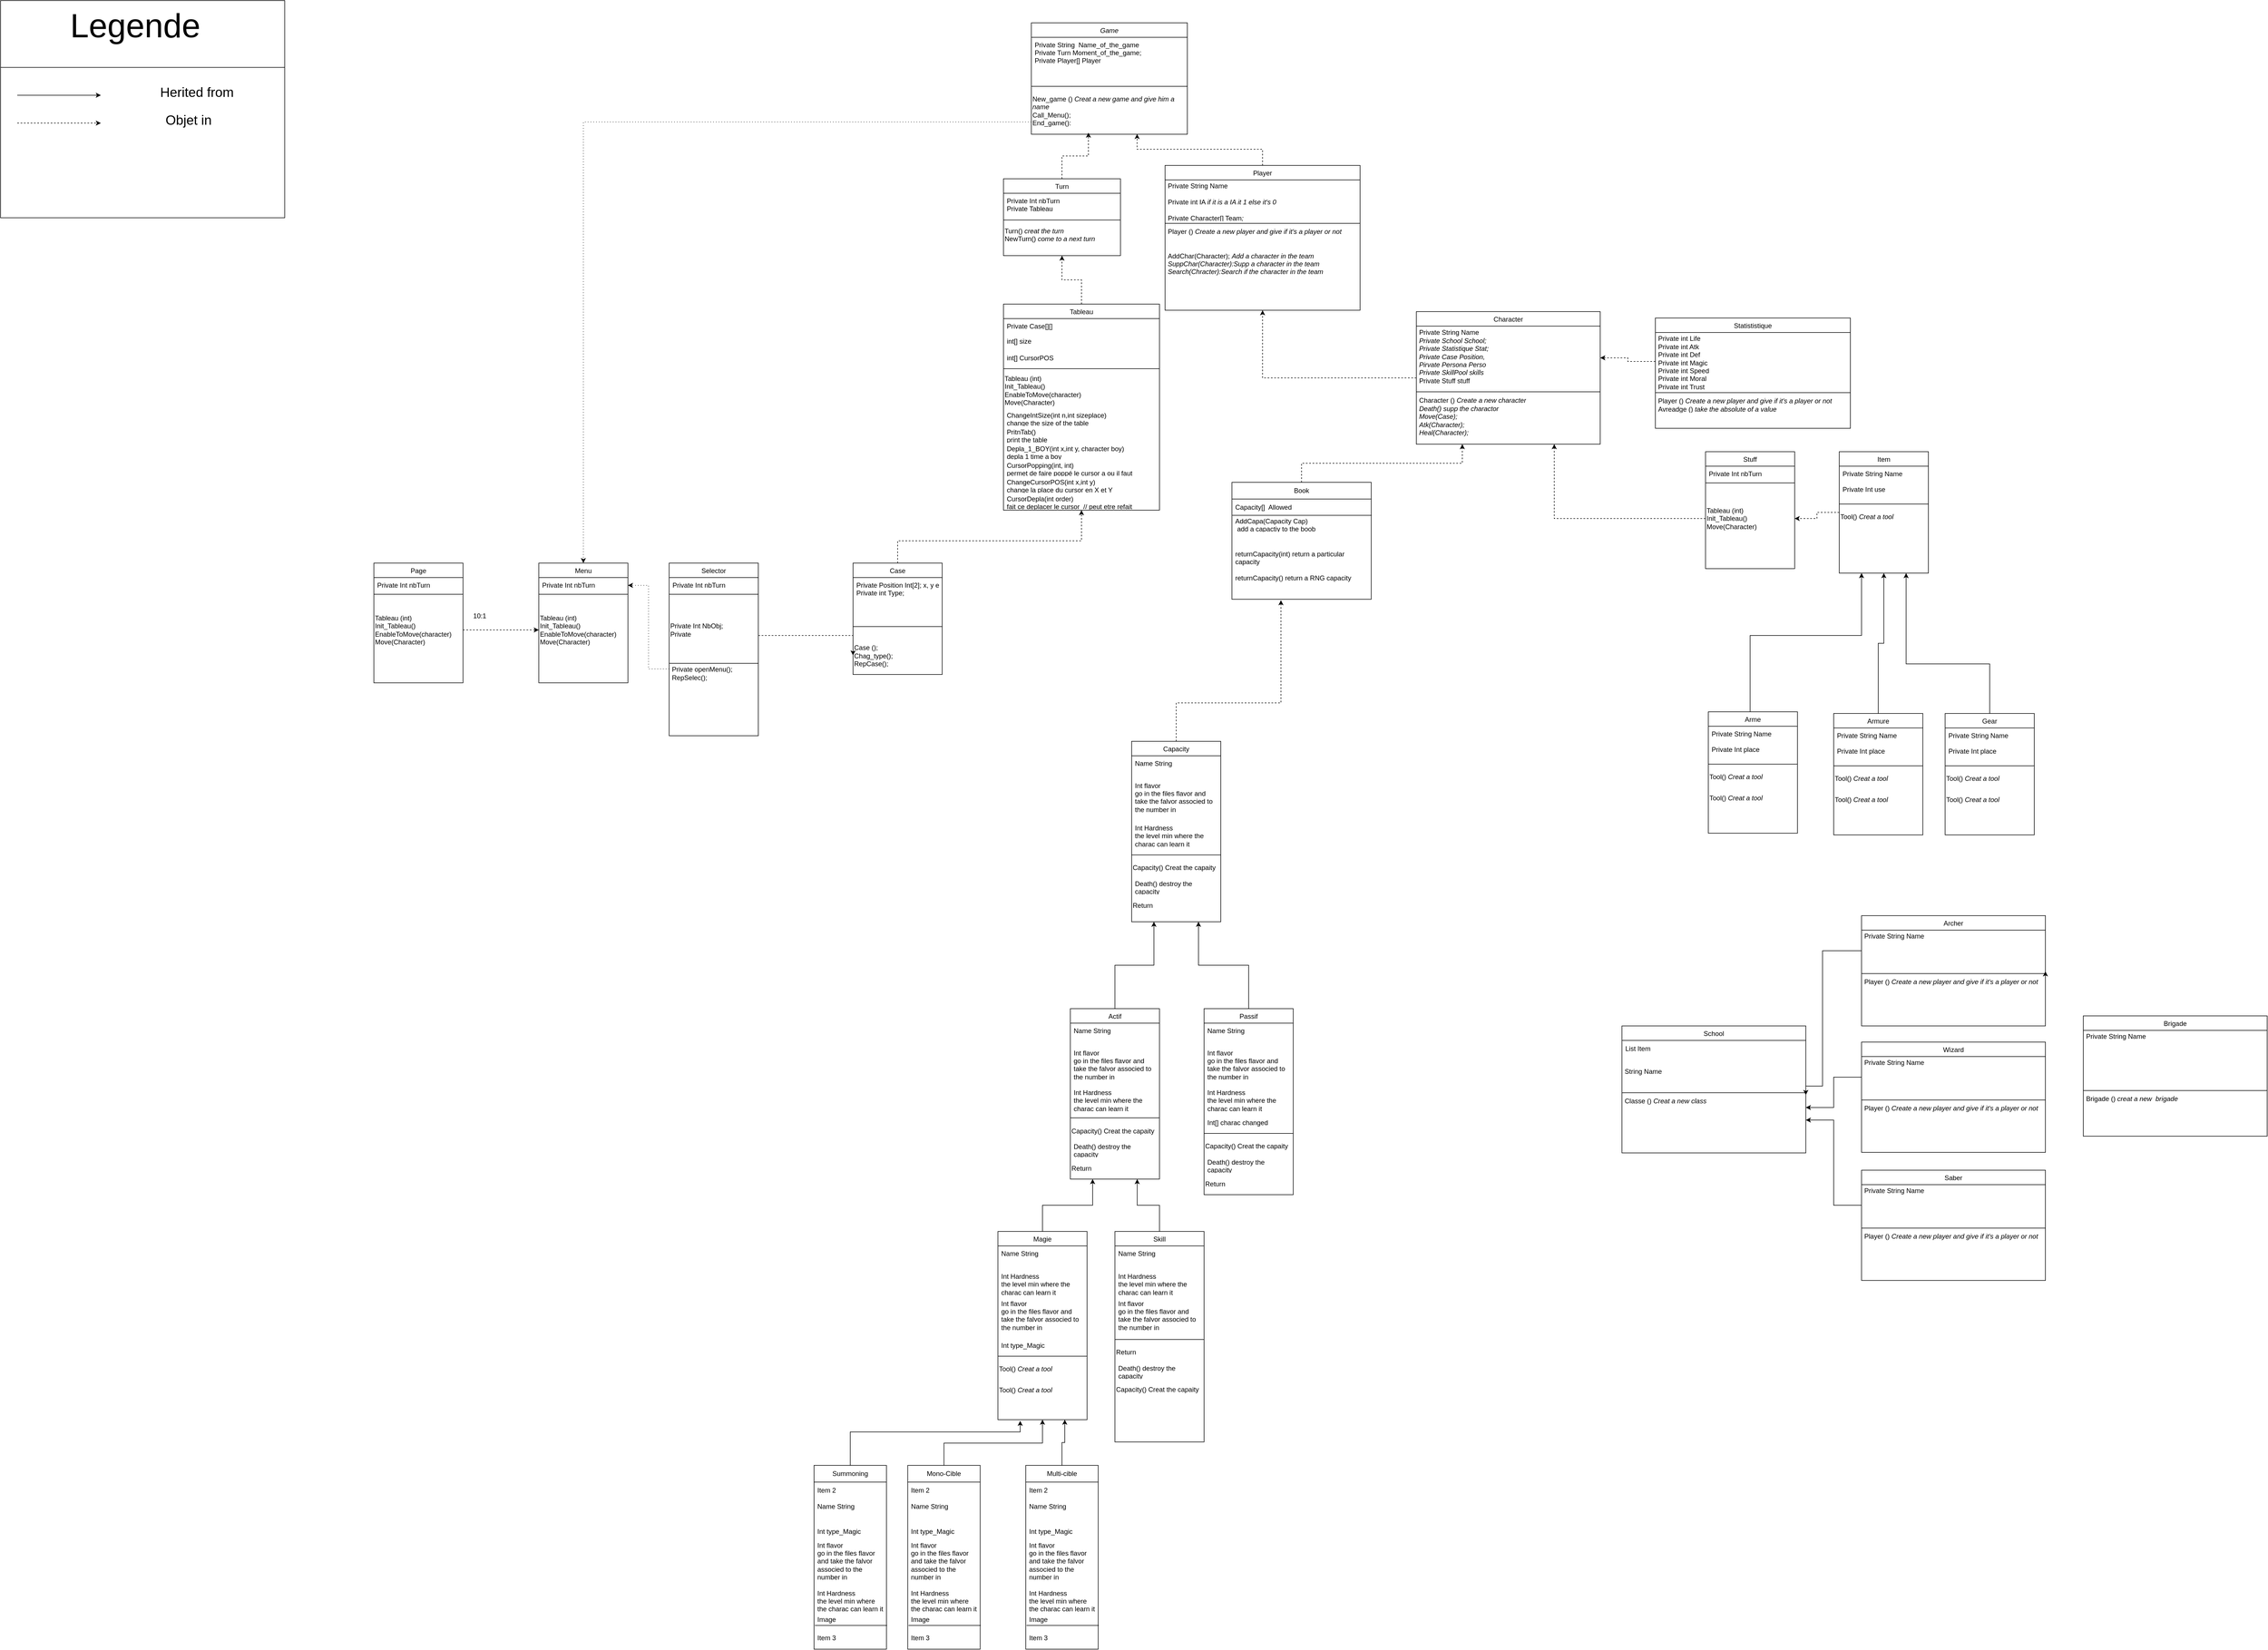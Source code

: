 <mxfile version="21.5.2" type="github">
  <diagram id="C5RBs43oDa-KdzZeNtuy" name="Page-1">
    <mxGraphModel dx="2741" dy="572" grid="1" gridSize="10" guides="1" tooltips="1" connect="1" arrows="1" fold="1" page="1" pageScale="1" pageWidth="827" pageHeight="1169" math="0" shadow="0">
      <root>
        <mxCell id="WIyWlLk6GJQsqaUBKTNV-0" />
        <mxCell id="WIyWlLk6GJQsqaUBKTNV-1" parent="WIyWlLk6GJQsqaUBKTNV-0" />
        <mxCell id="zkfFHV4jXpPFQw0GAbJ--0" value="Game" style="swimlane;fontStyle=2;align=center;verticalAlign=top;childLayout=stackLayout;horizontal=1;startSize=26;horizontalStack=0;resizeParent=1;resizeLast=0;collapsible=1;marginBottom=0;rounded=0;shadow=0;strokeWidth=1;" parent="WIyWlLk6GJQsqaUBKTNV-1" vertex="1">
          <mxGeometry x="220" y="80" width="280" height="200" as="geometry">
            <mxRectangle x="230" y="140" width="160" height="26" as="alternateBounds" />
          </mxGeometry>
        </mxCell>
        <mxCell id="zkfFHV4jXpPFQw0GAbJ--1" value="Private String  Name_of_the_game&#xa;Private Turn Moment_of_the_game;&#xa;Private Player[] Player&#xa;" style="text;align=left;verticalAlign=top;spacingLeft=4;spacingRight=4;overflow=hidden;rotatable=0;points=[[0,0.5],[1,0.5]];portConstraint=eastwest;" parent="zkfFHV4jXpPFQw0GAbJ--0" vertex="1">
          <mxGeometry y="26" width="280" height="84" as="geometry" />
        </mxCell>
        <mxCell id="zkfFHV4jXpPFQw0GAbJ--4" value="" style="line;html=1;strokeWidth=1;align=left;verticalAlign=middle;spacingTop=-1;spacingLeft=3;spacingRight=3;rotatable=0;labelPosition=right;points=[];portConstraint=eastwest;" parent="zkfFHV4jXpPFQw0GAbJ--0" vertex="1">
          <mxGeometry y="110" width="280" height="8" as="geometry" />
        </mxCell>
        <mxCell id="eY1XQNZ8jxYmsoM6EKJw-1" value="&lt;div align=&quot;left&quot;&gt;New_game () &lt;i&gt;Creat a new game and give him a name &lt;/i&gt;&lt;br&gt;&lt;/div&gt;&lt;div&gt;Call_Menu();&lt;/div&gt;&lt;div&gt;End_game():&lt;br&gt;&lt;/div&gt;" style="text;strokeColor=none;align=left;fillColor=none;html=1;verticalAlign=middle;whiteSpace=wrap;rounded=0;" parent="zkfFHV4jXpPFQw0GAbJ--0" vertex="1">
          <mxGeometry y="118" width="280" height="80" as="geometry" />
        </mxCell>
        <mxCell id="5ESapDzCPnhvFcKWd6Ts-24" style="edgeStyle=orthogonalEdgeStyle;rounded=0;orthogonalLoop=1;jettySize=auto;html=1;entryX=0.678;entryY=1.02;entryDx=0;entryDy=0;entryPerimeter=0;dashed=1;" parent="WIyWlLk6GJQsqaUBKTNV-1" source="zkfFHV4jXpPFQw0GAbJ--6" target="eY1XQNZ8jxYmsoM6EKJw-1" edge="1">
          <mxGeometry relative="1" as="geometry" />
        </mxCell>
        <mxCell id="zkfFHV4jXpPFQw0GAbJ--6" value="Player" style="swimlane;fontStyle=0;align=center;verticalAlign=top;childLayout=stackLayout;horizontal=1;startSize=26;horizontalStack=0;resizeParent=1;resizeLast=0;collapsible=1;marginBottom=0;rounded=0;shadow=0;strokeWidth=1;" parent="WIyWlLk6GJQsqaUBKTNV-1" vertex="1">
          <mxGeometry x="460" y="336" width="350" height="260" as="geometry">
            <mxRectangle x="130" y="380" width="160" height="26" as="alternateBounds" />
          </mxGeometry>
        </mxCell>
        <mxCell id="eY1XQNZ8jxYmsoM6EKJw-14" value="&lt;div&gt;&lt;br&gt;&lt;/div&gt;&lt;div&gt;Private String Name&lt;/div&gt;&lt;div&gt;&lt;br&gt;&lt;/div&gt;&lt;div&gt;Private int IA &lt;i&gt;if it is a IA it 1 else it&#39;s 0&lt;br&gt;&lt;/i&gt;&lt;/div&gt;&lt;div&gt;&lt;i&gt;&lt;br&gt;&lt;/i&gt;&lt;/div&gt;&lt;div&gt;Private Character[] Team&lt;i&gt;;&lt;br&gt;&lt;/i&gt;&lt;/div&gt;" style="text;html=1;strokeColor=none;fillColor=none;spacing=5;spacingTop=-20;whiteSpace=wrap;overflow=hidden;rounded=0;" parent="zkfFHV4jXpPFQw0GAbJ--6" vertex="1">
          <mxGeometry y="26" width="350" height="74" as="geometry" />
        </mxCell>
        <mxCell id="zkfFHV4jXpPFQw0GAbJ--9" value="" style="line;html=1;strokeWidth=1;align=left;verticalAlign=middle;spacingTop=-1;spacingLeft=3;spacingRight=3;rotatable=0;labelPosition=right;points=[];portConstraint=eastwest;" parent="zkfFHV4jXpPFQw0GAbJ--6" vertex="1">
          <mxGeometry y="100" width="350" height="8" as="geometry" />
        </mxCell>
        <mxCell id="eY1XQNZ8jxYmsoM6EKJw-15" value="&lt;div&gt;&lt;br&gt;&lt;/div&gt;&lt;div&gt;Player () &lt;i&gt;Create a new player and give if it&#39;s a player or not&lt;/i&gt; &lt;br&gt;&lt;/div&gt;&lt;div&gt;&lt;br&gt;&lt;/div&gt;&lt;div&gt;&lt;br&gt;&lt;/div&gt;&lt;div&gt;AddChar(Character); &lt;i&gt;Add a character in the team&lt;/i&gt;&lt;/div&gt;&lt;div&gt;&lt;i&gt;SuppChar(Character):Supp a character in the team&lt;/i&gt;&lt;/div&gt;&lt;div&gt;&lt;i&gt;Search(Chracter):Search if the character in the team&lt;/i&gt;&lt;/div&gt;&lt;div&gt;&lt;i&gt;&lt;br&gt;&lt;/i&gt;&lt;/div&gt;&lt;div&gt;&lt;i&gt;&lt;br&gt;&lt;/i&gt;&lt;/div&gt;" style="text;html=1;strokeColor=none;fillColor=none;spacing=5;spacingTop=-20;whiteSpace=wrap;overflow=hidden;rounded=0;" parent="zkfFHV4jXpPFQw0GAbJ--6" vertex="1">
          <mxGeometry y="108" width="350" height="152" as="geometry" />
        </mxCell>
        <mxCell id="5ESapDzCPnhvFcKWd6Ts-25" style="edgeStyle=orthogonalEdgeStyle;rounded=0;orthogonalLoop=1;jettySize=auto;html=1;entryX=0.366;entryY=0.99;entryDx=0;entryDy=0;entryPerimeter=0;dashed=1;" parent="WIyWlLk6GJQsqaUBKTNV-1" source="zkfFHV4jXpPFQw0GAbJ--13" target="eY1XQNZ8jxYmsoM6EKJw-1" edge="1">
          <mxGeometry relative="1" as="geometry" />
        </mxCell>
        <mxCell id="zkfFHV4jXpPFQw0GAbJ--13" value="Turn" style="swimlane;fontStyle=0;align=center;verticalAlign=top;childLayout=stackLayout;horizontal=1;startSize=26;horizontalStack=0;resizeParent=1;resizeLast=0;collapsible=1;marginBottom=0;rounded=0;shadow=0;strokeWidth=1;" parent="WIyWlLk6GJQsqaUBKTNV-1" vertex="1">
          <mxGeometry x="170" y="360" width="210" height="138" as="geometry">
            <mxRectangle x="340" y="380" width="170" height="26" as="alternateBounds" />
          </mxGeometry>
        </mxCell>
        <mxCell id="zkfFHV4jXpPFQw0GAbJ--14" value="Private Int nbTurn&#xa;Private Tableau &#xa;" style="text;align=left;verticalAlign=top;spacingLeft=4;spacingRight=4;overflow=hidden;rotatable=0;points=[[0,0.5],[1,0.5]];portConstraint=eastwest;" parent="zkfFHV4jXpPFQw0GAbJ--13" vertex="1">
          <mxGeometry y="26" width="210" height="44" as="geometry" />
        </mxCell>
        <mxCell id="zkfFHV4jXpPFQw0GAbJ--15" value="" style="line;html=1;strokeWidth=1;align=left;verticalAlign=middle;spacingTop=-1;spacingLeft=3;spacingRight=3;rotatable=0;labelPosition=right;points=[];portConstraint=eastwest;" parent="zkfFHV4jXpPFQw0GAbJ--13" vertex="1">
          <mxGeometry y="70" width="210" height="8" as="geometry" />
        </mxCell>
        <mxCell id="eY1XQNZ8jxYmsoM6EKJw-7" value="&lt;div&gt;Turn() &lt;i&gt;creat the turn&lt;/i&gt;&lt;br&gt;&lt;/div&gt;&lt;div&gt;NewTurn() &lt;i&gt;come to a next turn&lt;/i&gt;&lt;/div&gt;&lt;div&gt;&lt;br&gt;&lt;/div&gt;" style="text;strokeColor=none;align=left;fillColor=none;html=1;verticalAlign=middle;whiteSpace=wrap;rounded=0;" parent="zkfFHV4jXpPFQw0GAbJ--13" vertex="1">
          <mxGeometry y="78" width="210" height="60" as="geometry" />
        </mxCell>
        <mxCell id="5ESapDzCPnhvFcKWd6Ts-6" style="edgeStyle=orthogonalEdgeStyle;rounded=0;orthogonalLoop=1;jettySize=auto;html=1;entryX=0.5;entryY=1;entryDx=0;entryDy=0;dashed=1;" parent="WIyWlLk6GJQsqaUBKTNV-1" source="eY1XQNZ8jxYmsoM6EKJw-16" target="eY1XQNZ8jxYmsoM6EKJw-15" edge="1">
          <mxGeometry relative="1" as="geometry">
            <mxPoint x="715" y="680" as="targetPoint" />
          </mxGeometry>
        </mxCell>
        <mxCell id="eY1XQNZ8jxYmsoM6EKJw-16" value="Character" style="swimlane;fontStyle=0;align=center;verticalAlign=top;childLayout=stackLayout;horizontal=1;startSize=26;horizontalStack=0;resizeParent=1;resizeLast=0;collapsible=1;marginBottom=0;rounded=0;shadow=0;strokeWidth=1;" parent="WIyWlLk6GJQsqaUBKTNV-1" vertex="1">
          <mxGeometry x="911" y="598.5" width="330" height="238" as="geometry">
            <mxRectangle x="130" y="380" width="160" height="26" as="alternateBounds" />
          </mxGeometry>
        </mxCell>
        <mxCell id="eY1XQNZ8jxYmsoM6EKJw-17" value="&lt;div&gt;&lt;br&gt;&lt;/div&gt;&lt;div&gt;Private String Name&lt;/div&gt;&lt;div&gt;&lt;i&gt;Private School School;&lt;/i&gt;&lt;/div&gt;&lt;div&gt;&lt;i&gt;Private Statistique Stat;&lt;/i&gt;&lt;/div&gt;&lt;div&gt;&lt;i&gt;Private Case Position,&lt;/i&gt;&lt;/div&gt;&lt;div&gt;&lt;i&gt;Pirvate Persona Perso&lt;/i&gt;&lt;/div&gt;&lt;div&gt;&lt;i&gt;Private SkillPool skills&lt;br&gt;&lt;/i&gt;&lt;/div&gt;&lt;div&gt;Private Stuff stuff&lt;br&gt;&lt;/div&gt;" style="text;html=1;strokeColor=none;fillColor=none;spacing=5;spacingTop=-20;whiteSpace=wrap;overflow=hidden;rounded=0;" parent="eY1XQNZ8jxYmsoM6EKJw-16" vertex="1">
          <mxGeometry y="26" width="330" height="114" as="geometry" />
        </mxCell>
        <mxCell id="eY1XQNZ8jxYmsoM6EKJw-18" value="" style="line;html=1;strokeWidth=1;align=left;verticalAlign=middle;spacingTop=-1;spacingLeft=3;spacingRight=3;rotatable=0;labelPosition=right;points=[];portConstraint=eastwest;" parent="eY1XQNZ8jxYmsoM6EKJw-16" vertex="1">
          <mxGeometry y="140" width="330" height="8" as="geometry" />
        </mxCell>
        <mxCell id="eY1XQNZ8jxYmsoM6EKJw-19" value="&lt;div&gt;&lt;br&gt;&lt;/div&gt;&lt;div&gt;Character () &lt;i&gt;Create a new character&lt;/i&gt;&lt;/div&gt;&lt;div&gt;&lt;i&gt;Death() supp the charactor&lt;/i&gt;&lt;/div&gt;&lt;div&gt;&lt;i&gt;Move(Case);&lt;/i&gt;&lt;/div&gt;&lt;div&gt;&lt;i&gt;Atk(Character);&lt;/i&gt;&lt;/div&gt;&lt;div&gt;&lt;i&gt;Heal(Character);&lt;br&gt;&lt;/i&gt; &lt;/div&gt;&lt;div&gt;&lt;br&gt;&lt;/div&gt;" style="text;html=1;strokeColor=none;fillColor=none;spacing=5;spacingTop=-20;whiteSpace=wrap;overflow=hidden;rounded=0;" parent="eY1XQNZ8jxYmsoM6EKJw-16" vertex="1">
          <mxGeometry y="148" width="330" height="90" as="geometry" />
        </mxCell>
        <mxCell id="eY1XQNZ8jxYmsoM6EKJw-21" value="Statististique " style="swimlane;fontStyle=0;align=center;verticalAlign=top;childLayout=stackLayout;horizontal=1;startSize=26;horizontalStack=0;resizeParent=1;resizeLast=0;collapsible=1;marginBottom=0;rounded=0;shadow=0;strokeWidth=1;" parent="WIyWlLk6GJQsqaUBKTNV-1" vertex="1">
          <mxGeometry x="1340" y="610" width="350" height="198" as="geometry">
            <mxRectangle x="130" y="380" width="160" height="26" as="alternateBounds" />
          </mxGeometry>
        </mxCell>
        <mxCell id="eY1XQNZ8jxYmsoM6EKJw-22" value="&lt;div&gt;&lt;br&gt;&lt;/div&gt;&lt;div&gt;Private int Life &lt;br&gt;&lt;/div&gt;&lt;div&gt;Private int Atk &lt;br&gt;&lt;/div&gt;&lt;div&gt;Private int Def &lt;br&gt;&lt;/div&gt;&lt;div&gt;Private int Magic&lt;br&gt;&lt;/div&gt;&lt;div&gt;Private int Speed &lt;br&gt;&lt;/div&gt;&lt;div&gt;Private int Moral&lt;/div&gt;&lt;div&gt;Private int Trust&lt;br&gt;&lt;/div&gt;" style="text;html=1;strokeColor=none;fillColor=none;spacing=5;spacingTop=-20;whiteSpace=wrap;overflow=hidden;rounded=0;" parent="eY1XQNZ8jxYmsoM6EKJw-21" vertex="1">
          <mxGeometry y="26" width="350" height="104" as="geometry" />
        </mxCell>
        <mxCell id="eY1XQNZ8jxYmsoM6EKJw-23" value="" style="line;html=1;strokeWidth=1;align=left;verticalAlign=middle;spacingTop=-1;spacingLeft=3;spacingRight=3;rotatable=0;labelPosition=right;points=[];portConstraint=eastwest;" parent="eY1XQNZ8jxYmsoM6EKJw-21" vertex="1">
          <mxGeometry y="130" width="350" height="8" as="geometry" />
        </mxCell>
        <mxCell id="eY1XQNZ8jxYmsoM6EKJw-24" value="&lt;div&gt;&lt;br&gt;&lt;/div&gt;&lt;div&gt;Player () &lt;i&gt;Create a new player and give if it&#39;s a player or not&lt;/i&gt; &lt;br&gt;&lt;/div&gt;&lt;div&gt;Avreadge () &lt;i&gt;take the absolute of a value&lt;/i&gt;&lt;br&gt;&lt;/div&gt;" style="text;html=1;strokeColor=none;fillColor=none;spacing=5;spacingTop=-20;whiteSpace=wrap;overflow=hidden;rounded=0;" parent="eY1XQNZ8jxYmsoM6EKJw-21" vertex="1">
          <mxGeometry y="138" width="350" height="32" as="geometry" />
        </mxCell>
        <mxCell id="eY1XQNZ8jxYmsoM6EKJw-25" value="School" style="swimlane;fontStyle=0;align=center;verticalAlign=top;childLayout=stackLayout;horizontal=1;startSize=26;horizontalStack=0;resizeParent=1;resizeLast=0;collapsible=1;marginBottom=0;rounded=0;shadow=0;strokeWidth=1;" parent="WIyWlLk6GJQsqaUBKTNV-1" vertex="1">
          <mxGeometry x="1280" y="1881" width="330" height="228" as="geometry">
            <mxRectangle x="130" y="380" width="160" height="26" as="alternateBounds" />
          </mxGeometry>
        </mxCell>
        <mxCell id="zqPLcH5T9kQ34o4E3irc-96" value="List Item" style="text;strokeColor=none;fillColor=none;align=left;verticalAlign=middle;spacingLeft=4;spacingRight=4;overflow=hidden;points=[[0,0.5],[1,0.5]];portConstraint=eastwest;rotatable=0;whiteSpace=wrap;html=1;" vertex="1" parent="eY1XQNZ8jxYmsoM6EKJw-25">
          <mxGeometry y="26" width="330" height="30" as="geometry" />
        </mxCell>
        <mxCell id="eY1XQNZ8jxYmsoM6EKJw-26" value="&lt;div&gt;&lt;br&gt;&lt;/div&gt;&lt;div&gt;&lt;br&gt;&lt;/div&gt;&lt;div&gt;String Name &lt;br&gt;&lt;/div&gt;&lt;div&gt;&lt;br&gt;&lt;/div&gt;" style="text;html=1;strokeColor=none;fillColor=none;spacing=5;spacingTop=-20;whiteSpace=wrap;overflow=hidden;rounded=0;" parent="eY1XQNZ8jxYmsoM6EKJw-25" vertex="1">
          <mxGeometry y="56" width="330" height="60" as="geometry" />
        </mxCell>
        <mxCell id="eY1XQNZ8jxYmsoM6EKJw-27" value="" style="line;html=1;strokeWidth=1;align=left;verticalAlign=middle;spacingTop=-1;spacingLeft=3;spacingRight=3;rotatable=0;labelPosition=right;points=[];portConstraint=eastwest;" parent="eY1XQNZ8jxYmsoM6EKJw-25" vertex="1">
          <mxGeometry y="116" width="330" height="8" as="geometry" />
        </mxCell>
        <mxCell id="eY1XQNZ8jxYmsoM6EKJw-28" value="&lt;div&gt;&lt;br&gt;&lt;/div&gt;&lt;div&gt;Classe () &lt;i&gt;Creat a new class&lt;/i&gt;&lt;/div&gt;&lt;div&gt;&lt;i&gt;&lt;br&gt;&lt;/i&gt;&lt;/div&gt;" style="text;html=1;strokeColor=none;fillColor=none;spacing=5;spacingTop=-20;whiteSpace=wrap;overflow=hidden;rounded=0;" parent="eY1XQNZ8jxYmsoM6EKJw-25" vertex="1">
          <mxGeometry y="124" width="330" height="90" as="geometry" />
        </mxCell>
        <mxCell id="eY1XQNZ8jxYmsoM6EKJw-32" value="Archer" style="swimlane;fontStyle=0;align=center;verticalAlign=top;childLayout=stackLayout;horizontal=1;startSize=26;horizontalStack=0;resizeParent=1;resizeLast=0;collapsible=1;marginBottom=0;rounded=0;shadow=0;strokeWidth=1;" parent="WIyWlLk6GJQsqaUBKTNV-1" vertex="1">
          <mxGeometry x="1710" y="1683" width="330" height="198" as="geometry">
            <mxRectangle x="130" y="380" width="160" height="26" as="alternateBounds" />
          </mxGeometry>
        </mxCell>
        <mxCell id="eY1XQNZ8jxYmsoM6EKJw-33" value="&lt;div&gt;&lt;br&gt;&lt;/div&gt;&lt;div&gt;Private String Name&lt;br&gt;&lt;/div&gt;" style="text;html=1;strokeColor=none;fillColor=none;spacing=5;spacingTop=-20;whiteSpace=wrap;overflow=hidden;rounded=0;" parent="eY1XQNZ8jxYmsoM6EKJw-32" vertex="1">
          <mxGeometry y="26" width="330" height="74" as="geometry" />
        </mxCell>
        <mxCell id="eY1XQNZ8jxYmsoM6EKJw-34" value="" style="line;html=1;strokeWidth=1;align=left;verticalAlign=middle;spacingTop=-1;spacingLeft=3;spacingRight=3;rotatable=0;labelPosition=right;points=[];portConstraint=eastwest;" parent="eY1XQNZ8jxYmsoM6EKJw-32" vertex="1">
          <mxGeometry y="100" width="330" height="8" as="geometry" />
        </mxCell>
        <mxCell id="d22CbUn21td9B98kPqqL-2" style="edgeStyle=orthogonalEdgeStyle;rounded=0;orthogonalLoop=1;jettySize=auto;html=1;exitX=1;exitY=0;exitDx=0;exitDy=0;entryX=1;entryY=1;entryDx=0;entryDy=0;" parent="eY1XQNZ8jxYmsoM6EKJw-32" source="eY1XQNZ8jxYmsoM6EKJw-35" target="eY1XQNZ8jxYmsoM6EKJw-33" edge="1">
          <mxGeometry relative="1" as="geometry" />
        </mxCell>
        <mxCell id="eY1XQNZ8jxYmsoM6EKJw-35" value="&lt;div&gt;&lt;br&gt;&lt;/div&gt;&lt;div&gt;Player () &lt;i&gt;Create a new player and give if it&#39;s a player or not&lt;/i&gt; &lt;br&gt;&lt;/div&gt;&lt;div&gt;&lt;br&gt;&lt;/div&gt;" style="text;html=1;strokeColor=none;fillColor=none;spacing=5;spacingTop=-20;whiteSpace=wrap;overflow=hidden;rounded=0;" parent="eY1XQNZ8jxYmsoM6EKJw-32" vertex="1">
          <mxGeometry y="108" width="330" height="90" as="geometry" />
        </mxCell>
        <mxCell id="eY1XQNZ8jxYmsoM6EKJw-40" value="Wizard&#xa;" style="swimlane;fontStyle=0;align=center;verticalAlign=top;childLayout=stackLayout;horizontal=1;startSize=26;horizontalStack=0;resizeParent=1;resizeLast=0;collapsible=1;marginBottom=0;rounded=0;shadow=0;strokeWidth=1;" parent="WIyWlLk6GJQsqaUBKTNV-1" vertex="1">
          <mxGeometry x="1710" y="1910" width="330" height="198" as="geometry">
            <mxRectangle x="130" y="380" width="160" height="26" as="alternateBounds" />
          </mxGeometry>
        </mxCell>
        <mxCell id="eY1XQNZ8jxYmsoM6EKJw-41" value="&lt;div&gt;&lt;br&gt;&lt;/div&gt;&lt;div&gt;Private String Name&lt;br&gt;&lt;/div&gt;" style="text;html=1;strokeColor=none;fillColor=none;spacing=5;spacingTop=-20;whiteSpace=wrap;overflow=hidden;rounded=0;" parent="eY1XQNZ8jxYmsoM6EKJw-40" vertex="1">
          <mxGeometry y="26" width="330" height="74" as="geometry" />
        </mxCell>
        <mxCell id="eY1XQNZ8jxYmsoM6EKJw-42" value="" style="line;html=1;strokeWidth=1;align=left;verticalAlign=middle;spacingTop=-1;spacingLeft=3;spacingRight=3;rotatable=0;labelPosition=right;points=[];portConstraint=eastwest;" parent="eY1XQNZ8jxYmsoM6EKJw-40" vertex="1">
          <mxGeometry y="100" width="330" height="8" as="geometry" />
        </mxCell>
        <mxCell id="eY1XQNZ8jxYmsoM6EKJw-43" value="&lt;div&gt;&lt;br&gt;&lt;/div&gt;&lt;div&gt;Player () &lt;i&gt;Create a new player and give if it&#39;s a player or not&lt;/i&gt; &lt;br&gt;&lt;/div&gt;&lt;div&gt;&lt;br&gt;&lt;/div&gt;" style="text;html=1;strokeColor=none;fillColor=none;spacing=5;spacingTop=-20;whiteSpace=wrap;overflow=hidden;rounded=0;" parent="eY1XQNZ8jxYmsoM6EKJw-40" vertex="1">
          <mxGeometry y="108" width="330" height="90" as="geometry" />
        </mxCell>
        <mxCell id="eY1XQNZ8jxYmsoM6EKJw-44" value="Saber" style="swimlane;fontStyle=0;align=center;verticalAlign=top;childLayout=stackLayout;horizontal=1;startSize=26;horizontalStack=0;resizeParent=1;resizeLast=0;collapsible=1;marginBottom=0;rounded=0;shadow=0;strokeWidth=1;" parent="WIyWlLk6GJQsqaUBKTNV-1" vertex="1">
          <mxGeometry x="1710" y="2140" width="330" height="198" as="geometry">
            <mxRectangle x="130" y="380" width="160" height="26" as="alternateBounds" />
          </mxGeometry>
        </mxCell>
        <mxCell id="eY1XQNZ8jxYmsoM6EKJw-45" value="&lt;div&gt;&lt;br&gt;&lt;/div&gt;&lt;div&gt;Private String Name&lt;br&gt;&lt;/div&gt;" style="text;html=1;strokeColor=none;fillColor=none;spacing=5;spacingTop=-20;whiteSpace=wrap;overflow=hidden;rounded=0;" parent="eY1XQNZ8jxYmsoM6EKJw-44" vertex="1">
          <mxGeometry y="26" width="330" height="74" as="geometry" />
        </mxCell>
        <mxCell id="eY1XQNZ8jxYmsoM6EKJw-46" value="" style="line;html=1;strokeWidth=1;align=left;verticalAlign=middle;spacingTop=-1;spacingLeft=3;spacingRight=3;rotatable=0;labelPosition=right;points=[];portConstraint=eastwest;" parent="eY1XQNZ8jxYmsoM6EKJw-44" vertex="1">
          <mxGeometry y="100" width="330" height="8" as="geometry" />
        </mxCell>
        <mxCell id="eY1XQNZ8jxYmsoM6EKJw-47" value="&lt;div&gt;&lt;br&gt;&lt;/div&gt;&lt;div&gt;Player () &lt;i&gt;Create a new player and give if it&#39;s a player or not&lt;/i&gt; &lt;br&gt;&lt;/div&gt;&lt;div&gt;&lt;br&gt;&lt;/div&gt;" style="text;html=1;strokeColor=none;fillColor=none;spacing=5;spacingTop=-20;whiteSpace=wrap;overflow=hidden;rounded=0;" parent="eY1XQNZ8jxYmsoM6EKJw-44" vertex="1">
          <mxGeometry y="108" width="330" height="90" as="geometry" />
        </mxCell>
        <mxCell id="b0G1QDwxcYXeXGkF5Ahk-0" style="edgeStyle=orthogonalEdgeStyle;rounded=0;orthogonalLoop=1;jettySize=auto;html=1;entryX=0.5;entryY=1;entryDx=0;entryDy=0;dashed=1;" parent="WIyWlLk6GJQsqaUBKTNV-1" source="eY1XQNZ8jxYmsoM6EKJw-50" target="eY1XQNZ8jxYmsoM6EKJw-7" edge="1">
          <mxGeometry relative="1" as="geometry" />
        </mxCell>
        <mxCell id="eY1XQNZ8jxYmsoM6EKJw-50" value="Tableau" style="swimlane;fontStyle=0;align=center;verticalAlign=top;childLayout=stackLayout;horizontal=1;startSize=26;horizontalStack=0;resizeParent=1;resizeLast=0;collapsible=1;marginBottom=0;rounded=0;shadow=0;strokeWidth=1;" parent="WIyWlLk6GJQsqaUBKTNV-1" vertex="1">
          <mxGeometry x="170" y="585" width="280" height="370" as="geometry">
            <mxRectangle x="340" y="380" width="170" height="26" as="alternateBounds" />
          </mxGeometry>
        </mxCell>
        <mxCell id="eY1XQNZ8jxYmsoM6EKJw-51" value="Private Case[][]" style="text;align=left;verticalAlign=top;spacingLeft=4;spacingRight=4;overflow=hidden;rotatable=0;points=[[0,0.5],[1,0.5]];portConstraint=eastwest;" parent="eY1XQNZ8jxYmsoM6EKJw-50" vertex="1">
          <mxGeometry y="26" width="280" height="26" as="geometry" />
        </mxCell>
        <mxCell id="zqPLcH5T9kQ34o4E3irc-106" value="int[] size" style="text;strokeColor=none;fillColor=none;align=left;verticalAlign=middle;spacingLeft=4;spacingRight=4;overflow=hidden;points=[[0,0.5],[1,0.5]];portConstraint=eastwest;rotatable=0;whiteSpace=wrap;html=1;" vertex="1" parent="eY1XQNZ8jxYmsoM6EKJw-50">
          <mxGeometry y="52" width="280" height="30" as="geometry" />
        </mxCell>
        <mxCell id="zqPLcH5T9kQ34o4E3irc-107" value="int[] CursorPOS&lt;span style=&quot;white-space: pre;&quot;&gt;&#x9;&lt;/span&gt;" style="text;strokeColor=none;fillColor=none;align=left;verticalAlign=middle;spacingLeft=4;spacingRight=4;overflow=hidden;points=[[0,0.5],[1,0.5]];portConstraint=eastwest;rotatable=0;whiteSpace=wrap;html=1;" vertex="1" parent="eY1XQNZ8jxYmsoM6EKJw-50">
          <mxGeometry y="82" width="280" height="30" as="geometry" />
        </mxCell>
        <mxCell id="eY1XQNZ8jxYmsoM6EKJw-52" value="" style="line;html=1;strokeWidth=1;align=left;verticalAlign=middle;spacingTop=-1;spacingLeft=3;spacingRight=3;rotatable=0;labelPosition=right;points=[];portConstraint=eastwest;" parent="eY1XQNZ8jxYmsoM6EKJw-50" vertex="1">
          <mxGeometry y="112" width="280" height="8" as="geometry" />
        </mxCell>
        <mxCell id="eY1XQNZ8jxYmsoM6EKJw-53" value="&lt;div&gt;Tableau (int)&lt;/div&gt;&lt;div&gt;Init_Tableau()&lt;/div&gt;&lt;div&gt;EnableToMove(character)&lt;br&gt;&lt;/div&gt;&lt;div&gt;Move(Character)&lt;br&gt;&lt;/div&gt;" style="text;strokeColor=none;align=left;fillColor=none;html=1;verticalAlign=middle;whiteSpace=wrap;rounded=0;" parent="eY1XQNZ8jxYmsoM6EKJw-50" vertex="1">
          <mxGeometry y="120" width="280" height="70" as="geometry" />
        </mxCell>
        <mxCell id="zqPLcH5T9kQ34o4E3irc-98" value="&lt;div&gt;ChangeIntSize(int n,int sizeplace)&amp;nbsp;&lt;/div&gt;&lt;div&gt;change the size of the table &lt;/div&gt;" style="text;strokeColor=none;fillColor=none;align=left;verticalAlign=middle;spacingLeft=4;spacingRight=4;overflow=hidden;points=[[0,0.5],[1,0.5]];portConstraint=eastwest;rotatable=0;whiteSpace=wrap;html=1;" vertex="1" parent="eY1XQNZ8jxYmsoM6EKJw-50">
          <mxGeometry y="190" width="280" height="30" as="geometry" />
        </mxCell>
        <mxCell id="zqPLcH5T9kQ34o4E3irc-97" value="&lt;div&gt;PritnTab()&amp;nbsp;&lt;/div&gt;&lt;div&gt;print the table&lt;/div&gt;" style="text;strokeColor=none;fillColor=none;align=left;verticalAlign=middle;spacingLeft=4;spacingRight=4;overflow=hidden;points=[[0,0.5],[1,0.5]];portConstraint=eastwest;rotatable=0;whiteSpace=wrap;html=1;" vertex="1" parent="eY1XQNZ8jxYmsoM6EKJw-50">
          <mxGeometry y="220" width="280" height="30" as="geometry" />
        </mxCell>
        <mxCell id="zqPLcH5T9kQ34o4E3irc-99" value="&lt;div&gt;Depla_1_BOY(int x,int y, character boy) &lt;br&gt;&lt;/div&gt;&lt;div&gt;depla 1 time a boy&lt;/div&gt;" style="text;strokeColor=none;fillColor=none;align=left;verticalAlign=middle;spacingLeft=4;spacingRight=4;overflow=hidden;points=[[0,0.5],[1,0.5]];portConstraint=eastwest;rotatable=0;whiteSpace=wrap;html=1;" vertex="1" parent="eY1XQNZ8jxYmsoM6EKJw-50">
          <mxGeometry y="250" width="280" height="30" as="geometry" />
        </mxCell>
        <mxCell id="zqPLcH5T9kQ34o4E3irc-103" value="&lt;div&gt;CursorPopping(int, int) &lt;br&gt;&lt;/div&gt;&lt;div&gt;permet de faire poppé le cursor a ou il faut &lt;br&gt;&lt;/div&gt;" style="text;strokeColor=none;fillColor=none;align=left;verticalAlign=middle;spacingLeft=4;spacingRight=4;overflow=hidden;points=[[0,0.5],[1,0.5]];portConstraint=eastwest;rotatable=0;whiteSpace=wrap;html=1;" vertex="1" parent="eY1XQNZ8jxYmsoM6EKJw-50">
          <mxGeometry y="280" width="280" height="30" as="geometry" />
        </mxCell>
        <mxCell id="zqPLcH5T9kQ34o4E3irc-104" value="&lt;div&gt;ChangeCursorPOS(int x,int y)&lt;/div&gt;&lt;div&gt;change la place du cursor en X et Y&lt;br&gt;&lt;/div&gt;" style="text;strokeColor=none;fillColor=none;align=left;verticalAlign=middle;spacingLeft=4;spacingRight=4;overflow=hidden;points=[[0,0.5],[1,0.5]];portConstraint=eastwest;rotatable=0;whiteSpace=wrap;html=1;" vertex="1" parent="eY1XQNZ8jxYmsoM6EKJw-50">
          <mxGeometry y="310" width="280" height="30" as="geometry" />
        </mxCell>
        <mxCell id="zqPLcH5T9kQ34o4E3irc-105" value="&lt;div&gt;CursorDepla(int order) &lt;br&gt;&lt;/div&gt;&lt;div&gt;fait ce deplacer le cursor&amp;nbsp; // peut etre refait&lt;/div&gt;" style="text;strokeColor=none;fillColor=none;align=left;verticalAlign=middle;spacingLeft=4;spacingRight=4;overflow=hidden;points=[[0,0.5],[1,0.5]];portConstraint=eastwest;rotatable=0;whiteSpace=wrap;html=1;" vertex="1" parent="eY1XQNZ8jxYmsoM6EKJw-50">
          <mxGeometry y="340" width="280" height="30" as="geometry" />
        </mxCell>
        <mxCell id="eY1XQNZ8jxYmsoM6EKJw-58" value="Stuff" style="swimlane;fontStyle=0;align=center;verticalAlign=top;childLayout=stackLayout;horizontal=1;startSize=26;horizontalStack=0;resizeParent=1;resizeLast=0;collapsible=1;marginBottom=0;rounded=0;shadow=0;strokeWidth=1;" parent="WIyWlLk6GJQsqaUBKTNV-1" vertex="1">
          <mxGeometry x="1430" y="850" width="160" height="210" as="geometry">
            <mxRectangle x="340" y="380" width="170" height="26" as="alternateBounds" />
          </mxGeometry>
        </mxCell>
        <mxCell id="eY1XQNZ8jxYmsoM6EKJw-59" value="Private Int nbTurn" style="text;align=left;verticalAlign=top;spacingLeft=4;spacingRight=4;overflow=hidden;rotatable=0;points=[[0,0.5],[1,0.5]];portConstraint=eastwest;" parent="eY1XQNZ8jxYmsoM6EKJw-58" vertex="1">
          <mxGeometry y="26" width="160" height="26" as="geometry" />
        </mxCell>
        <mxCell id="eY1XQNZ8jxYmsoM6EKJw-60" value="" style="line;html=1;strokeWidth=1;align=left;verticalAlign=middle;spacingTop=-1;spacingLeft=3;spacingRight=3;rotatable=0;labelPosition=right;points=[];portConstraint=eastwest;" parent="eY1XQNZ8jxYmsoM6EKJw-58" vertex="1">
          <mxGeometry y="52" width="160" height="8" as="geometry" />
        </mxCell>
        <mxCell id="eY1XQNZ8jxYmsoM6EKJw-61" value="&lt;div&gt;Tableau (int)&lt;/div&gt;&lt;div&gt;Init_Tableau()&lt;/div&gt;&lt;div&gt;Move(Character)&lt;br&gt;&lt;/div&gt;" style="text;strokeColor=none;align=left;fillColor=none;html=1;verticalAlign=middle;whiteSpace=wrap;rounded=0;" parent="eY1XQNZ8jxYmsoM6EKJw-58" vertex="1">
          <mxGeometry y="60" width="160" height="120" as="geometry" />
        </mxCell>
        <mxCell id="5ESapDzCPnhvFcKWd6Ts-9" style="edgeStyle=orthogonalEdgeStyle;rounded=0;orthogonalLoop=1;jettySize=auto;html=1;dashed=1;" parent="WIyWlLk6GJQsqaUBKTNV-1" source="eY1XQNZ8jxYmsoM6EKJw-62" target="eY1XQNZ8jxYmsoM6EKJw-61" edge="1">
          <mxGeometry relative="1" as="geometry" />
        </mxCell>
        <mxCell id="eY1XQNZ8jxYmsoM6EKJw-62" value="Item&#xa;" style="swimlane;fontStyle=0;align=center;verticalAlign=top;childLayout=stackLayout;horizontal=1;startSize=26;horizontalStack=0;resizeParent=1;resizeLast=0;collapsible=1;marginBottom=0;rounded=0;shadow=0;strokeWidth=1;" parent="WIyWlLk6GJQsqaUBKTNV-1" vertex="1">
          <mxGeometry x="1670" y="850" width="160" height="218" as="geometry">
            <mxRectangle x="340" y="380" width="170" height="26" as="alternateBounds" />
          </mxGeometry>
        </mxCell>
        <mxCell id="eY1XQNZ8jxYmsoM6EKJw-63" value="Private String Name&#xa;&#xa;Private Int use&#xa;" style="text;align=left;verticalAlign=top;spacingLeft=4;spacingRight=4;overflow=hidden;rotatable=0;points=[[0,0.5],[1,0.5]];portConstraint=eastwest;" parent="eY1XQNZ8jxYmsoM6EKJw-62" vertex="1">
          <mxGeometry y="26" width="160" height="64" as="geometry" />
        </mxCell>
        <mxCell id="eY1XQNZ8jxYmsoM6EKJw-64" value="" style="line;html=1;strokeWidth=1;align=left;verticalAlign=middle;spacingTop=-1;spacingLeft=3;spacingRight=3;rotatable=0;labelPosition=right;points=[];portConstraint=eastwest;" parent="eY1XQNZ8jxYmsoM6EKJw-62" vertex="1">
          <mxGeometry y="90" width="160" height="8" as="geometry" />
        </mxCell>
        <mxCell id="eY1XQNZ8jxYmsoM6EKJw-69" value="&lt;div&gt;Tool() &lt;i&gt;Creat a tool&lt;/i&gt;&lt;/div&gt;" style="text;strokeColor=none;align=left;fillColor=none;html=1;verticalAlign=middle;whiteSpace=wrap;rounded=0;" parent="eY1XQNZ8jxYmsoM6EKJw-62" vertex="1">
          <mxGeometry y="98" width="160" height="38" as="geometry" />
        </mxCell>
        <mxCell id="5ESapDzCPnhvFcKWd6Ts-10" style="edgeStyle=orthogonalEdgeStyle;rounded=0;orthogonalLoop=1;jettySize=auto;html=1;entryX=0.25;entryY=1;entryDx=0;entryDy=0;" parent="WIyWlLk6GJQsqaUBKTNV-1" source="9GAeD1skeCPFFFjlPAuI-0" target="eY1XQNZ8jxYmsoM6EKJw-62" edge="1">
          <mxGeometry relative="1" as="geometry">
            <Array as="points">
              <mxPoint x="1510" y="1180" />
              <mxPoint x="1710" y="1180" />
            </Array>
          </mxGeometry>
        </mxCell>
        <mxCell id="9GAeD1skeCPFFFjlPAuI-0" value="Arme" style="swimlane;fontStyle=0;align=center;verticalAlign=top;childLayout=stackLayout;horizontal=1;startSize=26;horizontalStack=0;resizeParent=1;resizeLast=0;collapsible=1;marginBottom=0;rounded=0;shadow=0;strokeWidth=1;" parent="WIyWlLk6GJQsqaUBKTNV-1" vertex="1">
          <mxGeometry x="1435" y="1317" width="160" height="218" as="geometry">
            <mxRectangle x="340" y="380" width="170" height="26" as="alternateBounds" />
          </mxGeometry>
        </mxCell>
        <mxCell id="9GAeD1skeCPFFFjlPAuI-1" value="Private String Name&#xa;&#xa;Private Int place&#xa;" style="text;align=left;verticalAlign=top;spacingLeft=4;spacingRight=4;overflow=hidden;rotatable=0;points=[[0,0.5],[1,0.5]];portConstraint=eastwest;" parent="9GAeD1skeCPFFFjlPAuI-0" vertex="1">
          <mxGeometry y="26" width="160" height="64" as="geometry" />
        </mxCell>
        <mxCell id="9GAeD1skeCPFFFjlPAuI-2" value="" style="line;html=1;strokeWidth=1;align=left;verticalAlign=middle;spacingTop=-1;spacingLeft=3;spacingRight=3;rotatable=0;labelPosition=right;points=[];portConstraint=eastwest;" parent="9GAeD1skeCPFFFjlPAuI-0" vertex="1">
          <mxGeometry y="90" width="160" height="8" as="geometry" />
        </mxCell>
        <mxCell id="9GAeD1skeCPFFFjlPAuI-4" value="&lt;div&gt;Tool() &lt;i&gt;Creat a tool&lt;/i&gt;&lt;/div&gt;" style="text;strokeColor=none;align=left;fillColor=none;html=1;verticalAlign=middle;whiteSpace=wrap;rounded=0;" parent="9GAeD1skeCPFFFjlPAuI-0" vertex="1">
          <mxGeometry y="98" width="160" height="38" as="geometry" />
        </mxCell>
        <mxCell id="9GAeD1skeCPFFFjlPAuI-3" value="&lt;div&gt;Tool() &lt;i&gt;Creat a tool&lt;/i&gt;&lt;/div&gt;" style="text;strokeColor=none;align=left;fillColor=none;html=1;verticalAlign=middle;whiteSpace=wrap;rounded=0;" parent="9GAeD1skeCPFFFjlPAuI-0" vertex="1">
          <mxGeometry y="136" width="160" height="38" as="geometry" />
        </mxCell>
        <mxCell id="5ESapDzCPnhvFcKWd6Ts-7" style="edgeStyle=orthogonalEdgeStyle;rounded=0;orthogonalLoop=1;jettySize=auto;html=1;entryX=1;entryY=0.5;entryDx=0;entryDy=0;dashed=1;" parent="WIyWlLk6GJQsqaUBKTNV-1" source="eY1XQNZ8jxYmsoM6EKJw-22" target="eY1XQNZ8jxYmsoM6EKJw-17" edge="1">
          <mxGeometry relative="1" as="geometry" />
        </mxCell>
        <mxCell id="5ESapDzCPnhvFcKWd6Ts-8" style="edgeStyle=orthogonalEdgeStyle;rounded=0;orthogonalLoop=1;jettySize=auto;html=1;entryX=0.75;entryY=1;entryDx=0;entryDy=0;dashed=1;" parent="WIyWlLk6GJQsqaUBKTNV-1" source="eY1XQNZ8jxYmsoM6EKJw-61" target="eY1XQNZ8jxYmsoM6EKJw-19" edge="1">
          <mxGeometry relative="1" as="geometry" />
        </mxCell>
        <mxCell id="5ESapDzCPnhvFcKWd6Ts-34" style="edgeStyle=orthogonalEdgeStyle;rounded=0;orthogonalLoop=1;jettySize=auto;html=1;dashed=1;entryX=0;entryY=0.583;entryDx=0;entryDy=0;entryPerimeter=0;" parent="WIyWlLk6GJQsqaUBKTNV-1" source="5ESapDzCPnhvFcKWd6Ts-12" target="5ESapDzCPnhvFcKWd6Ts-55" edge="1">
          <mxGeometry relative="1" as="geometry">
            <mxPoint x="-170" y="1220" as="targetPoint" />
            <Array as="points">
              <mxPoint x="-180" y="1180" />
              <mxPoint x="-180" y="1180" />
            </Array>
          </mxGeometry>
        </mxCell>
        <mxCell id="5ESapDzCPnhvFcKWd6Ts-12" value="Selector" style="swimlane;fontStyle=0;align=center;verticalAlign=top;childLayout=stackLayout;horizontal=1;startSize=26;horizontalStack=0;resizeParent=1;resizeLast=0;collapsible=1;marginBottom=0;rounded=0;shadow=0;strokeWidth=1;" parent="WIyWlLk6GJQsqaUBKTNV-1" vertex="1">
          <mxGeometry x="-430" y="1050" width="160" height="310" as="geometry">
            <mxRectangle x="340" y="380" width="170" height="26" as="alternateBounds" />
          </mxGeometry>
        </mxCell>
        <mxCell id="5ESapDzCPnhvFcKWd6Ts-13" value="Private Int nbTurn" style="text;align=left;verticalAlign=top;spacingLeft=4;spacingRight=4;overflow=hidden;rotatable=0;points=[[0,0.5],[1,0.5]];portConstraint=eastwest;" parent="5ESapDzCPnhvFcKWd6Ts-12" vertex="1">
          <mxGeometry y="26" width="160" height="26" as="geometry" />
        </mxCell>
        <mxCell id="5ESapDzCPnhvFcKWd6Ts-14" value="" style="line;html=1;strokeWidth=1;align=left;verticalAlign=middle;spacingTop=-1;spacingLeft=3;spacingRight=3;rotatable=0;labelPosition=right;points=[];portConstraint=eastwest;" parent="5ESapDzCPnhvFcKWd6Ts-12" vertex="1">
          <mxGeometry y="52" width="160" height="8" as="geometry" />
        </mxCell>
        <mxCell id="5ESapDzCPnhvFcKWd6Ts-15" value="&lt;div&gt;Private Int NbObj;&lt;/div&gt;&lt;div&gt;Private &lt;br&gt;&lt;/div&gt;" style="text;strokeColor=none;align=left;fillColor=none;html=1;verticalAlign=middle;whiteSpace=wrap;rounded=0;" parent="5ESapDzCPnhvFcKWd6Ts-12" vertex="1">
          <mxGeometry y="60" width="160" height="120" as="geometry" />
        </mxCell>
        <mxCell id="5ESapDzCPnhvFcKWd6Ts-61" value="" style="endArrow=none;html=1;rounded=0;entryX=1;entryY=1;entryDx=0;entryDy=0;exitX=0;exitY=0;exitDx=0;exitDy=0;" parent="5ESapDzCPnhvFcKWd6Ts-12" source="5ESapDzCPnhvFcKWd6Ts-60" target="5ESapDzCPnhvFcKWd6Ts-15" edge="1">
          <mxGeometry width="50" height="50" relative="1" as="geometry">
            <mxPoint x="-150" y="220" as="sourcePoint" />
            <mxPoint x="-100" y="170" as="targetPoint" />
          </mxGeometry>
        </mxCell>
        <mxCell id="5ESapDzCPnhvFcKWd6Ts-60" value="&lt;div&gt;&lt;br&gt;&lt;/div&gt;&lt;div&gt;Private openMenu();&lt;br&gt;&lt;/div&gt;&lt;div&gt;RepSelec();&lt;br&gt;&lt;/div&gt;" style="text;html=1;strokeColor=none;fillColor=none;spacing=5;spacingTop=-20;whiteSpace=wrap;overflow=hidden;rounded=0;" parent="5ESapDzCPnhvFcKWd6Ts-12" vertex="1">
          <mxGeometry y="180" width="160" height="120" as="geometry" />
        </mxCell>
        <mxCell id="5ESapDzCPnhvFcKWd6Ts-16" value="Menu" style="swimlane;fontStyle=0;align=center;verticalAlign=top;childLayout=stackLayout;horizontal=1;startSize=26;horizontalStack=0;resizeParent=1;resizeLast=0;collapsible=1;marginBottom=0;rounded=0;shadow=0;strokeWidth=1;" parent="WIyWlLk6GJQsqaUBKTNV-1" vertex="1">
          <mxGeometry x="-664" y="1050" width="160" height="215" as="geometry">
            <mxRectangle x="340" y="380" width="170" height="26" as="alternateBounds" />
          </mxGeometry>
        </mxCell>
        <mxCell id="5ESapDzCPnhvFcKWd6Ts-17" value="Private Int nbTurn" style="text;align=left;verticalAlign=top;spacingLeft=4;spacingRight=4;overflow=hidden;rotatable=0;points=[[0,0.5],[1,0.5]];portConstraint=eastwest;" parent="5ESapDzCPnhvFcKWd6Ts-16" vertex="1">
          <mxGeometry y="26" width="160" height="26" as="geometry" />
        </mxCell>
        <mxCell id="5ESapDzCPnhvFcKWd6Ts-18" value="" style="line;html=1;strokeWidth=1;align=left;verticalAlign=middle;spacingTop=-1;spacingLeft=3;spacingRight=3;rotatable=0;labelPosition=right;points=[];portConstraint=eastwest;" parent="5ESapDzCPnhvFcKWd6Ts-16" vertex="1">
          <mxGeometry y="52" width="160" height="8" as="geometry" />
        </mxCell>
        <mxCell id="5ESapDzCPnhvFcKWd6Ts-19" value="&lt;div&gt;Tableau (int)&lt;/div&gt;&lt;div&gt;Init_Tableau()&lt;/div&gt;&lt;div&gt;EnableToMove(character)&lt;br&gt;&lt;/div&gt;&lt;div&gt;Move(Character)&lt;br&gt;&lt;/div&gt;" style="text;strokeColor=none;align=left;fillColor=none;html=1;verticalAlign=middle;whiteSpace=wrap;rounded=0;" parent="5ESapDzCPnhvFcKWd6Ts-16" vertex="1">
          <mxGeometry y="60" width="160" height="120" as="geometry" />
        </mxCell>
        <mxCell id="5ESapDzCPnhvFcKWd6Ts-33" value="" style="group" parent="WIyWlLk6GJQsqaUBKTNV-1" vertex="1" connectable="0">
          <mxGeometry x="-1630" y="40" width="803" height="390" as="geometry" />
        </mxCell>
        <mxCell id="5ESapDzCPnhvFcKWd6Ts-30" value="" style="group" parent="5ESapDzCPnhvFcKWd6Ts-33" vertex="1" connectable="0">
          <mxGeometry width="510" height="390" as="geometry" />
        </mxCell>
        <mxCell id="5ESapDzCPnhvFcKWd6Ts-26" value="" style="rounded=0;whiteSpace=wrap;html=1;" parent="5ESapDzCPnhvFcKWd6Ts-30" vertex="1">
          <mxGeometry width="510" height="390" as="geometry" />
        </mxCell>
        <mxCell id="5ESapDzCPnhvFcKWd6Ts-29" value="" style="rounded=0;whiteSpace=wrap;html=1;" parent="5ESapDzCPnhvFcKWd6Ts-30" vertex="1">
          <mxGeometry width="510" height="120" as="geometry" />
        </mxCell>
        <mxCell id="5ESapDzCPnhvFcKWd6Ts-28" value="&lt;font style=&quot;font-size: 60px;&quot;&gt;Legende&lt;/font&gt;" style="text;html=1;strokeColor=none;fillColor=none;spacing=5;spacingTop=-20;whiteSpace=wrap;overflow=hidden;rounded=0;" parent="5ESapDzCPnhvFcKWd6Ts-30" vertex="1">
          <mxGeometry x="120" y="20" width="240" height="80" as="geometry" />
        </mxCell>
        <mxCell id="5ESapDzCPnhvFcKWd6Ts-31" value="" style="endArrow=classic;html=1;rounded=0;" parent="5ESapDzCPnhvFcKWd6Ts-30" edge="1">
          <mxGeometry width="50" height="50" relative="1" as="geometry">
            <mxPoint x="30" y="170" as="sourcePoint" />
            <mxPoint x="180" y="170" as="targetPoint" />
          </mxGeometry>
        </mxCell>
        <mxCell id="5ESapDzCPnhvFcKWd6Ts-32" value="" style="endArrow=classic;html=1;rounded=0;dashed=1;" parent="5ESapDzCPnhvFcKWd6Ts-30" edge="1">
          <mxGeometry width="50" height="50" relative="1" as="geometry">
            <mxPoint x="30" y="220" as="sourcePoint" />
            <mxPoint x="180" y="220" as="targetPoint" />
          </mxGeometry>
        </mxCell>
        <mxCell id="5ESapDzCPnhvFcKWd6Ts-36" value="&lt;font style=&quot;font-size: 24px;&quot;&gt;Herited from&lt;br&gt;&lt;/font&gt;" style="text;html=1;strokeColor=none;fillColor=none;align=center;verticalAlign=middle;whiteSpace=wrap;rounded=0;" parent="5ESapDzCPnhvFcKWd6Ts-30" vertex="1">
          <mxGeometry x="225" y="150" width="255" height="30" as="geometry" />
        </mxCell>
        <mxCell id="5ESapDzCPnhvFcKWd6Ts-37" value="&lt;font style=&quot;font-size: 24px;&quot;&gt;Objet in &lt;/font&gt;" style="text;html=1;strokeColor=none;fillColor=none;align=center;verticalAlign=middle;whiteSpace=wrap;rounded=0;" parent="5ESapDzCPnhvFcKWd6Ts-30" vertex="1">
          <mxGeometry x="210" y="200" width="255" height="30" as="geometry" />
        </mxCell>
        <mxCell id="5ESapDzCPnhvFcKWd6Ts-20" value="Page&#xa;" style="swimlane;fontStyle=0;align=center;verticalAlign=top;childLayout=stackLayout;horizontal=1;startSize=26;horizontalStack=0;resizeParent=1;resizeLast=0;collapsible=1;marginBottom=0;rounded=0;shadow=0;strokeWidth=1;" parent="WIyWlLk6GJQsqaUBKTNV-1" vertex="1">
          <mxGeometry x="-960" y="1050" width="160" height="215" as="geometry">
            <mxRectangle x="340" y="380" width="170" height="26" as="alternateBounds" />
          </mxGeometry>
        </mxCell>
        <mxCell id="5ESapDzCPnhvFcKWd6Ts-21" value="Private Int nbTurn" style="text;align=left;verticalAlign=top;spacingLeft=4;spacingRight=4;overflow=hidden;rotatable=0;points=[[0,0.5],[1,0.5]];portConstraint=eastwest;" parent="5ESapDzCPnhvFcKWd6Ts-20" vertex="1">
          <mxGeometry y="26" width="160" height="26" as="geometry" />
        </mxCell>
        <mxCell id="5ESapDzCPnhvFcKWd6Ts-22" value="" style="line;html=1;strokeWidth=1;align=left;verticalAlign=middle;spacingTop=-1;spacingLeft=3;spacingRight=3;rotatable=0;labelPosition=right;points=[];portConstraint=eastwest;" parent="5ESapDzCPnhvFcKWd6Ts-20" vertex="1">
          <mxGeometry y="52" width="160" height="8" as="geometry" />
        </mxCell>
        <mxCell id="5ESapDzCPnhvFcKWd6Ts-23" value="&lt;div&gt;Tableau (int)&lt;/div&gt;&lt;div&gt;Init_Tableau()&lt;/div&gt;&lt;div&gt;EnableToMove(character)&lt;br&gt;&lt;/div&gt;&lt;div&gt;Move(Character)&lt;br&gt;&lt;/div&gt;" style="text;strokeColor=none;align=left;fillColor=none;html=1;verticalAlign=middle;whiteSpace=wrap;rounded=0;" parent="5ESapDzCPnhvFcKWd6Ts-20" vertex="1">
          <mxGeometry y="60" width="160" height="120" as="geometry" />
        </mxCell>
        <mxCell id="5ESapDzCPnhvFcKWd6Ts-38" style="edgeStyle=orthogonalEdgeStyle;rounded=0;orthogonalLoop=1;jettySize=auto;html=1;entryX=0;entryY=0.5;entryDx=0;entryDy=0;dashed=1;" parent="WIyWlLk6GJQsqaUBKTNV-1" source="5ESapDzCPnhvFcKWd6Ts-23" target="5ESapDzCPnhvFcKWd6Ts-19" edge="1">
          <mxGeometry relative="1" as="geometry" />
        </mxCell>
        <mxCell id="5ESapDzCPnhvFcKWd6Ts-39" value="10:1" style="text;html=1;strokeColor=none;fillColor=none;align=center;verticalAlign=middle;whiteSpace=wrap;rounded=0;" parent="WIyWlLk6GJQsqaUBKTNV-1" vertex="1">
          <mxGeometry x="-800" y="1130" width="60" height="30" as="geometry" />
        </mxCell>
        <mxCell id="5ESapDzCPnhvFcKWd6Ts-45" style="edgeStyle=orthogonalEdgeStyle;rounded=0;orthogonalLoop=1;jettySize=auto;html=1;entryX=0.5;entryY=1;entryDx=0;entryDy=0;" parent="WIyWlLk6GJQsqaUBKTNV-1" source="5ESapDzCPnhvFcKWd6Ts-40" target="eY1XQNZ8jxYmsoM6EKJw-62" edge="1">
          <mxGeometry relative="1" as="geometry" />
        </mxCell>
        <mxCell id="5ESapDzCPnhvFcKWd6Ts-40" value="Armure" style="swimlane;fontStyle=0;align=center;verticalAlign=top;childLayout=stackLayout;horizontal=1;startSize=26;horizontalStack=0;resizeParent=1;resizeLast=0;collapsible=1;marginBottom=0;rounded=0;shadow=0;strokeWidth=1;" parent="WIyWlLk6GJQsqaUBKTNV-1" vertex="1">
          <mxGeometry x="1660" y="1320" width="160" height="218" as="geometry">
            <mxRectangle x="340" y="380" width="170" height="26" as="alternateBounds" />
          </mxGeometry>
        </mxCell>
        <mxCell id="5ESapDzCPnhvFcKWd6Ts-41" value="Private String Name&#xa;&#xa;Private Int place&#xa;" style="text;align=left;verticalAlign=top;spacingLeft=4;spacingRight=4;overflow=hidden;rotatable=0;points=[[0,0.5],[1,0.5]];portConstraint=eastwest;" parent="5ESapDzCPnhvFcKWd6Ts-40" vertex="1">
          <mxGeometry y="26" width="160" height="64" as="geometry" />
        </mxCell>
        <mxCell id="5ESapDzCPnhvFcKWd6Ts-42" value="" style="line;html=1;strokeWidth=1;align=left;verticalAlign=middle;spacingTop=-1;spacingLeft=3;spacingRight=3;rotatable=0;labelPosition=right;points=[];portConstraint=eastwest;" parent="5ESapDzCPnhvFcKWd6Ts-40" vertex="1">
          <mxGeometry y="90" width="160" height="8" as="geometry" />
        </mxCell>
        <mxCell id="5ESapDzCPnhvFcKWd6Ts-43" value="&lt;div&gt;Tool() &lt;i&gt;Creat a tool&lt;/i&gt;&lt;/div&gt;" style="text;strokeColor=none;align=left;fillColor=none;html=1;verticalAlign=middle;whiteSpace=wrap;rounded=0;" parent="5ESapDzCPnhvFcKWd6Ts-40" vertex="1">
          <mxGeometry y="98" width="160" height="38" as="geometry" />
        </mxCell>
        <mxCell id="5ESapDzCPnhvFcKWd6Ts-44" value="&lt;div&gt;Tool() &lt;i&gt;Creat a tool&lt;/i&gt;&lt;/div&gt;" style="text;strokeColor=none;align=left;fillColor=none;html=1;verticalAlign=middle;whiteSpace=wrap;rounded=0;" parent="5ESapDzCPnhvFcKWd6Ts-40" vertex="1">
          <mxGeometry y="136" width="160" height="38" as="geometry" />
        </mxCell>
        <mxCell id="5ESapDzCPnhvFcKWd6Ts-51" style="edgeStyle=orthogonalEdgeStyle;rounded=0;orthogonalLoop=1;jettySize=auto;html=1;entryX=0.75;entryY=1;entryDx=0;entryDy=0;" parent="WIyWlLk6GJQsqaUBKTNV-1" source="5ESapDzCPnhvFcKWd6Ts-46" target="eY1XQNZ8jxYmsoM6EKJw-62" edge="1">
          <mxGeometry relative="1" as="geometry">
            <mxPoint x="1910" y="1140" as="targetPoint" />
            <Array as="points">
              <mxPoint x="1940" y="1231" />
              <mxPoint x="1790" y="1231" />
            </Array>
          </mxGeometry>
        </mxCell>
        <mxCell id="5ESapDzCPnhvFcKWd6Ts-46" value="Gear" style="swimlane;fontStyle=0;align=center;verticalAlign=top;childLayout=stackLayout;horizontal=1;startSize=26;horizontalStack=0;resizeParent=1;resizeLast=0;collapsible=1;marginBottom=0;rounded=0;shadow=0;strokeWidth=1;" parent="WIyWlLk6GJQsqaUBKTNV-1" vertex="1">
          <mxGeometry x="1860" y="1320" width="160" height="218" as="geometry">
            <mxRectangle x="340" y="380" width="170" height="26" as="alternateBounds" />
          </mxGeometry>
        </mxCell>
        <mxCell id="5ESapDzCPnhvFcKWd6Ts-47" value="Private String Name&#xa;&#xa;Private Int place&#xa;" style="text;align=left;verticalAlign=top;spacingLeft=4;spacingRight=4;overflow=hidden;rotatable=0;points=[[0,0.5],[1,0.5]];portConstraint=eastwest;" parent="5ESapDzCPnhvFcKWd6Ts-46" vertex="1">
          <mxGeometry y="26" width="160" height="64" as="geometry" />
        </mxCell>
        <mxCell id="5ESapDzCPnhvFcKWd6Ts-48" value="" style="line;html=1;strokeWidth=1;align=left;verticalAlign=middle;spacingTop=-1;spacingLeft=3;spacingRight=3;rotatable=0;labelPosition=right;points=[];portConstraint=eastwest;" parent="5ESapDzCPnhvFcKWd6Ts-46" vertex="1">
          <mxGeometry y="90" width="160" height="8" as="geometry" />
        </mxCell>
        <mxCell id="5ESapDzCPnhvFcKWd6Ts-49" value="&lt;div&gt;Tool() &lt;i&gt;Creat a tool&lt;/i&gt;&lt;/div&gt;" style="text;strokeColor=none;align=left;fillColor=none;html=1;verticalAlign=middle;whiteSpace=wrap;rounded=0;" parent="5ESapDzCPnhvFcKWd6Ts-46" vertex="1">
          <mxGeometry y="98" width="160" height="38" as="geometry" />
        </mxCell>
        <mxCell id="5ESapDzCPnhvFcKWd6Ts-50" value="&lt;div&gt;Tool() &lt;i&gt;Creat a tool&lt;/i&gt;&lt;/div&gt;" style="text;strokeColor=none;align=left;fillColor=none;html=1;verticalAlign=middle;whiteSpace=wrap;rounded=0;" parent="5ESapDzCPnhvFcKWd6Ts-46" vertex="1">
          <mxGeometry y="136" width="160" height="38" as="geometry" />
        </mxCell>
        <mxCell id="5ESapDzCPnhvFcKWd6Ts-56" style="edgeStyle=orthogonalEdgeStyle;rounded=0;orthogonalLoop=1;jettySize=auto;html=1;entryX=0.5;entryY=1;entryDx=0;entryDy=0;dashed=1;exitX=0.5;exitY=0;exitDx=0;exitDy=0;" parent="WIyWlLk6GJQsqaUBKTNV-1" source="5ESapDzCPnhvFcKWd6Ts-52" target="eY1XQNZ8jxYmsoM6EKJw-50" edge="1">
          <mxGeometry relative="1" as="geometry">
            <mxPoint x="-40" y="950" as="sourcePoint" />
            <Array as="points">
              <mxPoint x="-20" y="1010" />
              <mxPoint x="310" y="1010" />
            </Array>
          </mxGeometry>
        </mxCell>
        <mxCell id="5ESapDzCPnhvFcKWd6Ts-52" value="Case&#xa;" style="swimlane;fontStyle=0;align=center;verticalAlign=top;childLayout=stackLayout;horizontal=1;startSize=26;horizontalStack=0;resizeParent=1;resizeLast=0;collapsible=1;marginBottom=0;rounded=0;shadow=0;strokeWidth=1;" parent="WIyWlLk6GJQsqaUBKTNV-1" vertex="1">
          <mxGeometry x="-100" y="1050" width="160" height="200" as="geometry">
            <mxRectangle x="340" y="380" width="170" height="26" as="alternateBounds" />
          </mxGeometry>
        </mxCell>
        <mxCell id="5ESapDzCPnhvFcKWd6Ts-53" value="Private Position Int[2]; x, y et z&#xa;Private int Type;&#xa;" style="text;align=left;verticalAlign=top;spacingLeft=4;spacingRight=4;overflow=hidden;rotatable=0;points=[[0,0.5],[1,0.5]];portConstraint=eastwest;" parent="5ESapDzCPnhvFcKWd6Ts-52" vertex="1">
          <mxGeometry y="26" width="160" height="84" as="geometry" />
        </mxCell>
        <mxCell id="5ESapDzCPnhvFcKWd6Ts-54" value="" style="line;html=1;strokeWidth=1;align=left;verticalAlign=middle;spacingTop=-1;spacingLeft=3;spacingRight=3;rotatable=0;labelPosition=right;points=[];portConstraint=eastwest;" parent="5ESapDzCPnhvFcKWd6Ts-52" vertex="1">
          <mxGeometry y="110" width="160" height="8" as="geometry" />
        </mxCell>
        <mxCell id="5ESapDzCPnhvFcKWd6Ts-55" value="&lt;div&gt;&lt;br&gt;&lt;/div&gt;&lt;div&gt;Case ();&lt;/div&gt;&lt;div&gt;Chag_type();&lt;br&gt;&lt;/div&gt;&lt;div&gt;RepCase();&lt;br&gt;&lt;/div&gt;" style="text;strokeColor=none;align=left;fillColor=none;html=1;verticalAlign=middle;whiteSpace=wrap;rounded=0;" parent="5ESapDzCPnhvFcKWd6Ts-52" vertex="1">
          <mxGeometry y="118" width="160" height="82" as="geometry" />
        </mxCell>
        <mxCell id="5ESapDzCPnhvFcKWd6Ts-63" style="edgeStyle=orthogonalEdgeStyle;rounded=0;orthogonalLoop=1;jettySize=auto;html=1;dashed=1;dashPattern=1 4;" parent="WIyWlLk6GJQsqaUBKTNV-1" source="5ESapDzCPnhvFcKWd6Ts-60" target="5ESapDzCPnhvFcKWd6Ts-16" edge="1">
          <mxGeometry relative="1" as="geometry">
            <Array as="points">
              <mxPoint x="-467" y="1240" />
              <mxPoint x="-467" y="1090" />
            </Array>
          </mxGeometry>
        </mxCell>
        <mxCell id="5ESapDzCPnhvFcKWd6Ts-64" style="edgeStyle=orthogonalEdgeStyle;rounded=0;orthogonalLoop=1;jettySize=auto;html=1;exitX=0;exitY=0.75;exitDx=0;exitDy=0;entryX=0.5;entryY=0;entryDx=0;entryDy=0;dashed=1;dashPattern=1 4;" parent="WIyWlLk6GJQsqaUBKTNV-1" source="eY1XQNZ8jxYmsoM6EKJw-1" target="5ESapDzCPnhvFcKWd6Ts-16" edge="1">
          <mxGeometry relative="1" as="geometry">
            <mxPoint x="-330" y="770" as="targetPoint" />
          </mxGeometry>
        </mxCell>
        <mxCell id="b0G1QDwxcYXeXGkF5Ahk-8" style="edgeStyle=orthogonalEdgeStyle;rounded=0;orthogonalLoop=1;jettySize=auto;html=1;entryX=1;entryY=0;entryDx=0;entryDy=0;" parent="WIyWlLk6GJQsqaUBKTNV-1" source="eY1XQNZ8jxYmsoM6EKJw-33" target="eY1XQNZ8jxYmsoM6EKJw-28" edge="1">
          <mxGeometry relative="1" as="geometry">
            <Array as="points">
              <mxPoint x="1640" y="1746" />
              <mxPoint x="1640" y="1989" />
            </Array>
          </mxGeometry>
        </mxCell>
        <mxCell id="b0G1QDwxcYXeXGkF5Ahk-9" style="edgeStyle=orthogonalEdgeStyle;rounded=0;orthogonalLoop=1;jettySize=auto;html=1;entryX=1;entryY=0.25;entryDx=0;entryDy=0;" parent="WIyWlLk6GJQsqaUBKTNV-1" source="eY1XQNZ8jxYmsoM6EKJw-41" target="eY1XQNZ8jxYmsoM6EKJw-28" edge="1">
          <mxGeometry relative="1" as="geometry" />
        </mxCell>
        <mxCell id="b0G1QDwxcYXeXGkF5Ahk-11" style="edgeStyle=orthogonalEdgeStyle;rounded=0;orthogonalLoop=1;jettySize=auto;html=1;entryX=1;entryY=0.5;entryDx=0;entryDy=0;" parent="WIyWlLk6GJQsqaUBKTNV-1" source="eY1XQNZ8jxYmsoM6EKJw-45" target="eY1XQNZ8jxYmsoM6EKJw-28" edge="1">
          <mxGeometry relative="1" as="geometry" />
        </mxCell>
        <mxCell id="b0G1QDwxcYXeXGkF5Ahk-12" value="Brigade&#xa;" style="swimlane;fontStyle=0;align=center;verticalAlign=top;childLayout=stackLayout;horizontal=1;startSize=26;horizontalStack=0;resizeParent=1;resizeLast=0;collapsible=1;marginBottom=0;rounded=0;shadow=0;strokeWidth=1;" parent="WIyWlLk6GJQsqaUBKTNV-1" vertex="1">
          <mxGeometry x="2108" y="1863" width="330" height="216" as="geometry">
            <mxRectangle x="130" y="380" width="160" height="26" as="alternateBounds" />
          </mxGeometry>
        </mxCell>
        <mxCell id="b0G1QDwxcYXeXGkF5Ahk-13" value="&lt;div&gt;&lt;br&gt;&lt;/div&gt;&lt;div&gt;Private String Name&lt;br&gt;&lt;/div&gt;" style="text;html=1;strokeColor=none;fillColor=none;spacing=5;spacingTop=-20;whiteSpace=wrap;overflow=hidden;rounded=0;" parent="b0G1QDwxcYXeXGkF5Ahk-12" vertex="1">
          <mxGeometry y="26" width="330" height="104" as="geometry" />
        </mxCell>
        <mxCell id="b0G1QDwxcYXeXGkF5Ahk-14" value="" style="line;html=1;strokeWidth=1;align=left;verticalAlign=middle;spacingTop=-1;spacingLeft=3;spacingRight=3;rotatable=0;labelPosition=right;points=[];portConstraint=eastwest;" parent="b0G1QDwxcYXeXGkF5Ahk-12" vertex="1">
          <mxGeometry y="130" width="330" height="8" as="geometry" />
        </mxCell>
        <mxCell id="b0G1QDwxcYXeXGkF5Ahk-15" value="&lt;div&gt;&lt;br&gt;&lt;/div&gt;&lt;div&gt;Brigade () &lt;i&gt;creat a new&amp;nbsp; brigade &lt;br&gt;&lt;/i&gt;&lt;/div&gt;&lt;div&gt;&lt;i&gt;&lt;br&gt;&lt;/i&gt;&lt;/div&gt;" style="text;html=1;strokeColor=none;fillColor=none;spacing=5;spacingTop=-20;whiteSpace=wrap;overflow=hidden;rounded=0;" parent="b0G1QDwxcYXeXGkF5Ahk-12" vertex="1">
          <mxGeometry y="138" width="330" height="78" as="geometry" />
        </mxCell>
        <mxCell id="H7VU5NTEADVnCcT7ZfVg-0" value="Capacity" style="swimlane;fontStyle=0;align=center;verticalAlign=top;childLayout=stackLayout;horizontal=1;startSize=26;horizontalStack=0;resizeParent=1;resizeLast=0;collapsible=1;marginBottom=0;rounded=0;shadow=0;strokeWidth=1;" parent="WIyWlLk6GJQsqaUBKTNV-1" vertex="1">
          <mxGeometry x="400" y="1370" width="160" height="324" as="geometry">
            <mxRectangle x="340" y="380" width="170" height="26" as="alternateBounds" />
          </mxGeometry>
        </mxCell>
        <mxCell id="H7VU5NTEADVnCcT7ZfVg-1" value="Name String" style="text;align=left;verticalAlign=top;spacingLeft=4;spacingRight=4;overflow=hidden;rotatable=0;points=[[0,0.5],[1,0.5]];portConstraint=eastwest;" parent="H7VU5NTEADVnCcT7ZfVg-0" vertex="1">
          <mxGeometry y="26" width="160" height="44" as="geometry" />
        </mxCell>
        <mxCell id="H7VU5NTEADVnCcT7ZfVg-33" value="&lt;div&gt;Int flavor&amp;nbsp;&amp;nbsp;&lt;/div&gt;&lt;div&gt;go in the files flavor and take the falvor associed to the number in&lt;/div&gt;&lt;div&gt;&lt;br&gt;&lt;/div&gt;" style="text;strokeColor=none;fillColor=none;align=left;verticalAlign=middle;spacingLeft=4;spacingRight=4;overflow=hidden;points=[[0,0.5],[1,0.5]];portConstraint=eastwest;rotatable=0;whiteSpace=wrap;html=1;" parent="H7VU5NTEADVnCcT7ZfVg-0" vertex="1">
          <mxGeometry y="70" width="160" height="70" as="geometry" />
        </mxCell>
        <mxCell id="H7VU5NTEADVnCcT7ZfVg-11" value="Int Hardness &lt;br&gt;the level min where the charac can learn it " style="text;strokeColor=none;fillColor=none;align=left;verticalAlign=middle;spacingLeft=4;spacingRight=4;overflow=hidden;points=[[0,0.5],[1,0.5]];portConstraint=eastwest;rotatable=0;whiteSpace=wrap;html=1;" parent="H7VU5NTEADVnCcT7ZfVg-0" vertex="1">
          <mxGeometry y="140" width="160" height="60" as="geometry" />
        </mxCell>
        <mxCell id="H7VU5NTEADVnCcT7ZfVg-2" value="" style="line;html=1;strokeWidth=1;align=left;verticalAlign=middle;spacingTop=-1;spacingLeft=3;spacingRight=3;rotatable=0;labelPosition=right;points=[];portConstraint=eastwest;" parent="H7VU5NTEADVnCcT7ZfVg-0" vertex="1">
          <mxGeometry y="200" width="160" height="8" as="geometry" />
        </mxCell>
        <mxCell id="H7VU5NTEADVnCcT7ZfVg-3" value="Capacity() Creat the capaity" style="text;strokeColor=none;align=left;fillColor=none;html=1;verticalAlign=middle;whiteSpace=wrap;rounded=0;" parent="H7VU5NTEADVnCcT7ZfVg-0" vertex="1">
          <mxGeometry y="208" width="160" height="38" as="geometry" />
        </mxCell>
        <mxCell id="H7VU5NTEADVnCcT7ZfVg-12" value="Death() destroy the capacity" style="text;strokeColor=none;fillColor=none;align=left;verticalAlign=middle;spacingLeft=4;spacingRight=4;overflow=hidden;points=[[0,0.5],[1,0.5]];portConstraint=eastwest;rotatable=0;whiteSpace=wrap;html=1;" parent="H7VU5NTEADVnCcT7ZfVg-0" vertex="1">
          <mxGeometry y="246" width="160" height="30" as="geometry" />
        </mxCell>
        <mxCell id="H7VU5NTEADVnCcT7ZfVg-4" value="Return" style="text;strokeColor=none;align=left;fillColor=none;html=1;verticalAlign=middle;whiteSpace=wrap;rounded=0;" parent="H7VU5NTEADVnCcT7ZfVg-0" vertex="1">
          <mxGeometry y="276" width="160" height="38" as="geometry" />
        </mxCell>
        <mxCell id="H7VU5NTEADVnCcT7ZfVg-29" style="edgeStyle=orthogonalEdgeStyle;rounded=0;orthogonalLoop=1;jettySize=auto;html=1;entryX=0.25;entryY=1;entryDx=0;entryDy=0;" parent="WIyWlLk6GJQsqaUBKTNV-1" source="H7VU5NTEADVnCcT7ZfVg-13" target="H7VU5NTEADVnCcT7ZfVg-0" edge="1">
          <mxGeometry relative="1" as="geometry">
            <mxPoint x="450" y="1690" as="targetPoint" />
          </mxGeometry>
        </mxCell>
        <mxCell id="H7VU5NTEADVnCcT7ZfVg-13" value="Actif" style="swimlane;fontStyle=0;align=center;verticalAlign=top;childLayout=stackLayout;horizontal=1;startSize=26;horizontalStack=0;resizeParent=1;resizeLast=0;collapsible=1;marginBottom=0;rounded=0;shadow=0;strokeWidth=1;" parent="WIyWlLk6GJQsqaUBKTNV-1" vertex="1">
          <mxGeometry x="290" y="1850" width="160" height="306" as="geometry">
            <mxRectangle x="340" y="380" width="170" height="26" as="alternateBounds" />
          </mxGeometry>
        </mxCell>
        <mxCell id="H7VU5NTEADVnCcT7ZfVg-14" value="Name String" style="text;align=left;verticalAlign=top;spacingLeft=4;spacingRight=4;overflow=hidden;rotatable=0;points=[[0,0.5],[1,0.5]];portConstraint=eastwest;" parent="H7VU5NTEADVnCcT7ZfVg-13" vertex="1">
          <mxGeometry y="26" width="160" height="44" as="geometry" />
        </mxCell>
        <mxCell id="H7VU5NTEADVnCcT7ZfVg-36" value="&lt;div&gt;Int flavor&amp;nbsp;&amp;nbsp;&lt;/div&gt;&lt;div&gt;go in the files flavor and take the falvor associed to the number in&lt;/div&gt;&lt;div&gt;&lt;br&gt;&lt;/div&gt;" style="text;strokeColor=none;fillColor=none;align=left;verticalAlign=middle;spacingLeft=4;spacingRight=4;overflow=hidden;points=[[0,0.5],[1,0.5]];portConstraint=eastwest;rotatable=0;whiteSpace=wrap;html=1;" parent="H7VU5NTEADVnCcT7ZfVg-13" vertex="1">
          <mxGeometry y="70" width="160" height="70" as="geometry" />
        </mxCell>
        <mxCell id="H7VU5NTEADVnCcT7ZfVg-15" value="Int Hardness &lt;br&gt;the level min where the charac can learn it " style="text;strokeColor=none;fillColor=none;align=left;verticalAlign=middle;spacingLeft=4;spacingRight=4;overflow=hidden;points=[[0,0.5],[1,0.5]];portConstraint=eastwest;rotatable=0;whiteSpace=wrap;html=1;" parent="H7VU5NTEADVnCcT7ZfVg-13" vertex="1">
          <mxGeometry y="140" width="160" height="50" as="geometry" />
        </mxCell>
        <mxCell id="H7VU5NTEADVnCcT7ZfVg-16" value="" style="line;html=1;strokeWidth=1;align=left;verticalAlign=middle;spacingTop=-1;spacingLeft=3;spacingRight=3;rotatable=0;labelPosition=right;points=[];portConstraint=eastwest;" parent="H7VU5NTEADVnCcT7ZfVg-13" vertex="1">
          <mxGeometry y="190" width="160" height="12" as="geometry" />
        </mxCell>
        <mxCell id="H7VU5NTEADVnCcT7ZfVg-17" value="Capacity() Creat the capaity" style="text;strokeColor=none;align=left;fillColor=none;html=1;verticalAlign=middle;whiteSpace=wrap;rounded=0;" parent="H7VU5NTEADVnCcT7ZfVg-13" vertex="1">
          <mxGeometry y="202" width="160" height="36" as="geometry" />
        </mxCell>
        <mxCell id="H7VU5NTEADVnCcT7ZfVg-18" value="Death() destroy the capacity" style="text;strokeColor=none;fillColor=none;align=left;verticalAlign=middle;spacingLeft=4;spacingRight=4;overflow=hidden;points=[[0,0.5],[1,0.5]];portConstraint=eastwest;rotatable=0;whiteSpace=wrap;html=1;" parent="H7VU5NTEADVnCcT7ZfVg-13" vertex="1">
          <mxGeometry y="238" width="160" height="30" as="geometry" />
        </mxCell>
        <mxCell id="H7VU5NTEADVnCcT7ZfVg-19" value="Return" style="text;strokeColor=none;align=left;fillColor=none;html=1;verticalAlign=middle;whiteSpace=wrap;rounded=0;" parent="H7VU5NTEADVnCcT7ZfVg-13" vertex="1">
          <mxGeometry y="268" width="160" height="38" as="geometry" />
        </mxCell>
        <mxCell id="H7VU5NTEADVnCcT7ZfVg-28" style="edgeStyle=orthogonalEdgeStyle;rounded=0;orthogonalLoop=1;jettySize=auto;html=1;entryX=0.75;entryY=1;entryDx=0;entryDy=0;" parent="WIyWlLk6GJQsqaUBKTNV-1" source="H7VU5NTEADVnCcT7ZfVg-20" target="H7VU5NTEADVnCcT7ZfVg-0" edge="1">
          <mxGeometry relative="1" as="geometry" />
        </mxCell>
        <mxCell id="H7VU5NTEADVnCcT7ZfVg-20" value="Passif" style="swimlane;fontStyle=0;align=center;verticalAlign=top;childLayout=stackLayout;horizontal=1;startSize=26;horizontalStack=0;resizeParent=1;resizeLast=0;collapsible=1;marginBottom=0;rounded=0;shadow=0;strokeWidth=1;" parent="WIyWlLk6GJQsqaUBKTNV-1" vertex="1">
          <mxGeometry x="530" y="1850" width="160" height="334" as="geometry">
            <mxRectangle x="340" y="380" width="170" height="26" as="alternateBounds" />
          </mxGeometry>
        </mxCell>
        <mxCell id="H7VU5NTEADVnCcT7ZfVg-21" value="Name String" style="text;align=left;verticalAlign=top;spacingLeft=4;spacingRight=4;overflow=hidden;rotatable=0;points=[[0,0.5],[1,0.5]];portConstraint=eastwest;" parent="H7VU5NTEADVnCcT7ZfVg-20" vertex="1">
          <mxGeometry y="26" width="160" height="44" as="geometry" />
        </mxCell>
        <mxCell id="H7VU5NTEADVnCcT7ZfVg-35" value="&lt;div&gt;Int flavor&amp;nbsp;&amp;nbsp;&lt;/div&gt;&lt;div&gt;go in the files flavor and take the falvor associed to the number in&lt;/div&gt;&lt;div&gt;&lt;br&gt;&lt;/div&gt;" style="text;strokeColor=none;fillColor=none;align=left;verticalAlign=middle;spacingLeft=4;spacingRight=4;overflow=hidden;points=[[0,0.5],[1,0.5]];portConstraint=eastwest;rotatable=0;whiteSpace=wrap;html=1;" parent="H7VU5NTEADVnCcT7ZfVg-20" vertex="1">
          <mxGeometry y="70" width="160" height="70" as="geometry" />
        </mxCell>
        <mxCell id="H7VU5NTEADVnCcT7ZfVg-22" value="Int Hardness &lt;br&gt;the level min where the charac can learn it " style="text;strokeColor=none;fillColor=none;align=left;verticalAlign=middle;spacingLeft=4;spacingRight=4;overflow=hidden;points=[[0,0.5],[1,0.5]];portConstraint=eastwest;rotatable=0;whiteSpace=wrap;html=1;" parent="H7VU5NTEADVnCcT7ZfVg-20" vertex="1">
          <mxGeometry y="140" width="160" height="50" as="geometry" />
        </mxCell>
        <mxCell id="H7VU5NTEADVnCcT7ZfVg-31" value="Int[] charac changed" style="text;strokeColor=none;fillColor=none;align=left;verticalAlign=middle;spacingLeft=4;spacingRight=4;overflow=hidden;points=[[0,0.5],[1,0.5]];portConstraint=eastwest;rotatable=0;whiteSpace=wrap;html=1;" parent="H7VU5NTEADVnCcT7ZfVg-20" vertex="1">
          <mxGeometry y="190" width="160" height="30" as="geometry" />
        </mxCell>
        <mxCell id="H7VU5NTEADVnCcT7ZfVg-23" value="" style="line;html=1;strokeWidth=1;align=left;verticalAlign=middle;spacingTop=-1;spacingLeft=3;spacingRight=3;rotatable=0;labelPosition=right;points=[];portConstraint=eastwest;" parent="H7VU5NTEADVnCcT7ZfVg-20" vertex="1">
          <mxGeometry y="220" width="160" height="8" as="geometry" />
        </mxCell>
        <mxCell id="H7VU5NTEADVnCcT7ZfVg-24" value="Capacity() Creat the capaity" style="text;strokeColor=none;align=left;fillColor=none;html=1;verticalAlign=middle;whiteSpace=wrap;rounded=0;" parent="H7VU5NTEADVnCcT7ZfVg-20" vertex="1">
          <mxGeometry y="228" width="160" height="38" as="geometry" />
        </mxCell>
        <mxCell id="H7VU5NTEADVnCcT7ZfVg-25" value="Death() destroy the capacity" style="text;strokeColor=none;fillColor=none;align=left;verticalAlign=middle;spacingLeft=4;spacingRight=4;overflow=hidden;points=[[0,0.5],[1,0.5]];portConstraint=eastwest;rotatable=0;whiteSpace=wrap;html=1;" parent="H7VU5NTEADVnCcT7ZfVg-20" vertex="1">
          <mxGeometry y="266" width="160" height="30" as="geometry" />
        </mxCell>
        <mxCell id="H7VU5NTEADVnCcT7ZfVg-26" value="Return" style="text;strokeColor=none;align=left;fillColor=none;html=1;verticalAlign=middle;whiteSpace=wrap;rounded=0;" parent="H7VU5NTEADVnCcT7ZfVg-20" vertex="1">
          <mxGeometry y="296" width="160" height="38" as="geometry" />
        </mxCell>
        <mxCell id="zqPLcH5T9kQ34o4E3irc-20" style="edgeStyle=orthogonalEdgeStyle;rounded=0;orthogonalLoop=1;jettySize=auto;html=1;entryX=0.75;entryY=1;entryDx=0;entryDy=0;" edge="1" parent="WIyWlLk6GJQsqaUBKTNV-1" source="zqPLcH5T9kQ34o4E3irc-0" target="H7VU5NTEADVnCcT7ZfVg-19">
          <mxGeometry relative="1" as="geometry" />
        </mxCell>
        <mxCell id="zqPLcH5T9kQ34o4E3irc-0" value="Skill" style="swimlane;fontStyle=0;align=center;verticalAlign=top;childLayout=stackLayout;horizontal=1;startSize=26;horizontalStack=0;resizeParent=1;resizeLast=0;collapsible=1;marginBottom=0;rounded=0;shadow=0;strokeWidth=1;" vertex="1" parent="WIyWlLk6GJQsqaUBKTNV-1">
          <mxGeometry x="370" y="2250" width="160" height="378" as="geometry">
            <mxRectangle x="340" y="380" width="170" height="26" as="alternateBounds" />
          </mxGeometry>
        </mxCell>
        <mxCell id="zqPLcH5T9kQ34o4E3irc-14" value="Name String" style="text;align=left;verticalAlign=top;spacingLeft=4;spacingRight=4;overflow=hidden;rotatable=0;points=[[0,0.5],[1,0.5]];portConstraint=eastwest;" vertex="1" parent="zqPLcH5T9kQ34o4E3irc-0">
          <mxGeometry y="26" width="160" height="44" as="geometry" />
        </mxCell>
        <mxCell id="zqPLcH5T9kQ34o4E3irc-13" value="Int Hardness &lt;br&gt;the level min where the charac can learn it " style="text;strokeColor=none;fillColor=none;align=left;verticalAlign=middle;spacingLeft=4;spacingRight=4;overflow=hidden;points=[[0,0.5],[1,0.5]];portConstraint=eastwest;rotatable=0;whiteSpace=wrap;html=1;" vertex="1" parent="zqPLcH5T9kQ34o4E3irc-0">
          <mxGeometry y="70" width="160" height="50" as="geometry" />
        </mxCell>
        <mxCell id="zqPLcH5T9kQ34o4E3irc-12" value="&lt;div&gt;Int flavor&amp;nbsp;&amp;nbsp;&lt;/div&gt;&lt;div&gt;go in the files flavor and take the falvor associed to the number in&lt;/div&gt;&lt;div&gt;&lt;br&gt;&lt;/div&gt;" style="text;strokeColor=none;fillColor=none;align=left;verticalAlign=middle;spacingLeft=4;spacingRight=4;overflow=hidden;points=[[0,0.5],[1,0.5]];portConstraint=eastwest;rotatable=0;whiteSpace=wrap;html=1;" vertex="1" parent="zqPLcH5T9kQ34o4E3irc-0">
          <mxGeometry y="120" width="160" height="70" as="geometry" />
        </mxCell>
        <mxCell id="zqPLcH5T9kQ34o4E3irc-2" value="" style="line;html=1;strokeWidth=1;align=left;verticalAlign=middle;spacingTop=-1;spacingLeft=3;spacingRight=3;rotatable=0;labelPosition=right;points=[];portConstraint=eastwest;" vertex="1" parent="zqPLcH5T9kQ34o4E3irc-0">
          <mxGeometry y="190" width="160" height="8" as="geometry" />
        </mxCell>
        <mxCell id="zqPLcH5T9kQ34o4E3irc-17" value="Return" style="text;strokeColor=none;align=left;fillColor=none;html=1;verticalAlign=middle;whiteSpace=wrap;rounded=0;" vertex="1" parent="zqPLcH5T9kQ34o4E3irc-0">
          <mxGeometry y="198" width="160" height="38" as="geometry" />
        </mxCell>
        <mxCell id="zqPLcH5T9kQ34o4E3irc-16" value="Death() destroy the capacity" style="text;strokeColor=none;fillColor=none;align=left;verticalAlign=middle;spacingLeft=4;spacingRight=4;overflow=hidden;points=[[0,0.5],[1,0.5]];portConstraint=eastwest;rotatable=0;whiteSpace=wrap;html=1;" vertex="1" parent="zqPLcH5T9kQ34o4E3irc-0">
          <mxGeometry y="236" width="160" height="30" as="geometry" />
        </mxCell>
        <mxCell id="zqPLcH5T9kQ34o4E3irc-15" value="Capacity() Creat the capaity" style="text;strokeColor=none;align=left;fillColor=none;html=1;verticalAlign=middle;whiteSpace=wrap;rounded=0;" vertex="1" parent="zqPLcH5T9kQ34o4E3irc-0">
          <mxGeometry y="266" width="160" height="36" as="geometry" />
        </mxCell>
        <mxCell id="zqPLcH5T9kQ34o4E3irc-21" style="edgeStyle=orthogonalEdgeStyle;rounded=0;orthogonalLoop=1;jettySize=auto;html=1;entryX=0.25;entryY=1;entryDx=0;entryDy=0;" edge="1" parent="WIyWlLk6GJQsqaUBKTNV-1" source="zqPLcH5T9kQ34o4E3irc-6" target="H7VU5NTEADVnCcT7ZfVg-19">
          <mxGeometry relative="1" as="geometry" />
        </mxCell>
        <mxCell id="zqPLcH5T9kQ34o4E3irc-6" value="Magie" style="swimlane;fontStyle=0;align=center;verticalAlign=top;childLayout=stackLayout;horizontal=1;startSize=26;horizontalStack=0;resizeParent=1;resizeLast=0;collapsible=1;marginBottom=0;rounded=0;shadow=0;strokeWidth=1;" vertex="1" parent="WIyWlLk6GJQsqaUBKTNV-1">
          <mxGeometry x="160" y="2250" width="160" height="338" as="geometry">
            <mxRectangle x="340" y="380" width="170" height="26" as="alternateBounds" />
          </mxGeometry>
        </mxCell>
        <mxCell id="zqPLcH5T9kQ34o4E3irc-60" value="Name String" style="text;align=left;verticalAlign=top;spacingLeft=4;spacingRight=4;overflow=hidden;rotatable=0;points=[[0,0.5],[1,0.5]];portConstraint=eastwest;" vertex="1" parent="zqPLcH5T9kQ34o4E3irc-6">
          <mxGeometry y="26" width="160" height="44" as="geometry" />
        </mxCell>
        <mxCell id="zqPLcH5T9kQ34o4E3irc-62" value="Int Hardness &lt;br&gt;the level min where the charac can learn it " style="text;strokeColor=none;fillColor=none;align=left;verticalAlign=middle;spacingLeft=4;spacingRight=4;overflow=hidden;points=[[0,0.5],[1,0.5]];portConstraint=eastwest;rotatable=0;whiteSpace=wrap;html=1;" vertex="1" parent="zqPLcH5T9kQ34o4E3irc-6">
          <mxGeometry y="70" width="160" height="50" as="geometry" />
        </mxCell>
        <mxCell id="zqPLcH5T9kQ34o4E3irc-61" value="&lt;div&gt;Int flavor&amp;nbsp;&amp;nbsp;&lt;/div&gt;&lt;div&gt;go in the files flavor and take the falvor associed to the number in&lt;/div&gt;&lt;div&gt;&lt;br&gt;&lt;/div&gt;" style="text;strokeColor=none;fillColor=none;align=left;verticalAlign=middle;spacingLeft=4;spacingRight=4;overflow=hidden;points=[[0,0.5],[1,0.5]];portConstraint=eastwest;rotatable=0;whiteSpace=wrap;html=1;" vertex="1" parent="zqPLcH5T9kQ34o4E3irc-6">
          <mxGeometry y="120" width="160" height="70" as="geometry" />
        </mxCell>
        <mxCell id="zqPLcH5T9kQ34o4E3irc-63" value="Int type_Magic" style="text;strokeColor=none;fillColor=none;align=left;verticalAlign=middle;spacingLeft=4;spacingRight=4;overflow=hidden;points=[[0,0.5],[1,0.5]];portConstraint=eastwest;rotatable=0;whiteSpace=wrap;html=1;" vertex="1" parent="zqPLcH5T9kQ34o4E3irc-6">
          <mxGeometry y="190" width="160" height="30" as="geometry" />
        </mxCell>
        <mxCell id="zqPLcH5T9kQ34o4E3irc-8" value="" style="line;html=1;strokeWidth=1;align=left;verticalAlign=middle;spacingTop=-1;spacingLeft=3;spacingRight=3;rotatable=0;labelPosition=right;points=[];portConstraint=eastwest;" vertex="1" parent="zqPLcH5T9kQ34o4E3irc-6">
          <mxGeometry y="220" width="160" height="8" as="geometry" />
        </mxCell>
        <mxCell id="zqPLcH5T9kQ34o4E3irc-9" value="&lt;div&gt;Tool() &lt;i&gt;Creat a tool&lt;/i&gt;&lt;/div&gt;" style="text;strokeColor=none;align=left;fillColor=none;html=1;verticalAlign=middle;whiteSpace=wrap;rounded=0;" vertex="1" parent="zqPLcH5T9kQ34o4E3irc-6">
          <mxGeometry y="228" width="160" height="38" as="geometry" />
        </mxCell>
        <mxCell id="zqPLcH5T9kQ34o4E3irc-10" value="&lt;div&gt;Tool() &lt;i&gt;Creat a tool&lt;/i&gt;&lt;/div&gt;" style="text;strokeColor=none;align=left;fillColor=none;html=1;verticalAlign=middle;whiteSpace=wrap;rounded=0;" vertex="1" parent="zqPLcH5T9kQ34o4E3irc-6">
          <mxGeometry y="266" width="160" height="38" as="geometry" />
        </mxCell>
        <mxCell id="zqPLcH5T9kQ34o4E3irc-23" value="Book" style="swimlane;fontStyle=0;childLayout=stackLayout;horizontal=1;startSize=30;horizontalStack=0;resizeParent=1;resizeParentMax=0;resizeLast=0;collapsible=1;marginBottom=0;whiteSpace=wrap;html=1;" vertex="1" parent="WIyWlLk6GJQsqaUBKTNV-1">
          <mxGeometry x="580" y="905" width="250" height="210" as="geometry" />
        </mxCell>
        <mxCell id="zqPLcH5T9kQ34o4E3irc-24" value="Capacity[]&amp;nbsp; Allowed" style="text;strokeColor=none;fillColor=none;align=left;verticalAlign=middle;spacingLeft=4;spacingRight=4;overflow=hidden;points=[[0,0.5],[1,0.5]];portConstraint=eastwest;rotatable=0;whiteSpace=wrap;html=1;" vertex="1" parent="zqPLcH5T9kQ34o4E3irc-23">
          <mxGeometry y="30" width="250" height="30" as="geometry" />
        </mxCell>
        <mxCell id="zqPLcH5T9kQ34o4E3irc-25" value="&lt;div&gt;AddCapa(Capacity Cap)&lt;/div&gt;&lt;div&gt;&amp;nbsp;add a capactiy to the boob&lt;/div&gt;" style="text;strokeColor=none;fillColor=none;align=left;verticalAlign=middle;spacingLeft=4;spacingRight=4;overflow=hidden;points=[[0,0.5],[1,0.5]];portConstraint=eastwest;rotatable=0;whiteSpace=wrap;html=1;" vertex="1" parent="zqPLcH5T9kQ34o4E3irc-23">
          <mxGeometry y="60" width="250" height="30" as="geometry" />
        </mxCell>
        <mxCell id="zqPLcH5T9kQ34o4E3irc-26" value="&lt;div&gt;returnCapacity(int) return a particular capacity&lt;/div&gt;&lt;div&gt;&lt;br&gt;&lt;/div&gt;&lt;div&gt;returnCapacity() return a RNG capacity&lt;br&gt;&lt;/div&gt;" style="text;strokeColor=none;fillColor=none;align=left;verticalAlign=middle;spacingLeft=4;spacingRight=4;overflow=hidden;points=[[0,0.5],[1,0.5]];portConstraint=eastwest;rotatable=0;whiteSpace=wrap;html=1;" vertex="1" parent="zqPLcH5T9kQ34o4E3irc-23">
          <mxGeometry y="90" width="250" height="120" as="geometry" />
        </mxCell>
        <mxCell id="zqPLcH5T9kQ34o4E3irc-31" value="" style="endArrow=none;html=1;rounded=0;entryX=0.003;entryY=-0.027;entryDx=0;entryDy=0;exitX=1.003;exitY=-0.027;exitDx=0;exitDy=0;entryPerimeter=0;exitPerimeter=0;" edge="1" parent="zqPLcH5T9kQ34o4E3irc-23" source="zqPLcH5T9kQ34o4E3irc-25" target="zqPLcH5T9kQ34o4E3irc-25">
          <mxGeometry width="50" height="50" relative="1" as="geometry">
            <mxPoint x="180" y="340" as="sourcePoint" />
            <mxPoint x="230" y="290" as="targetPoint" />
          </mxGeometry>
        </mxCell>
        <mxCell id="zqPLcH5T9kQ34o4E3irc-34" style="edgeStyle=orthogonalEdgeStyle;rounded=0;orthogonalLoop=1;jettySize=auto;html=1;entryX=0.25;entryY=1;entryDx=0;entryDy=0;dashed=1;exitX=0.5;exitY=0;exitDx=0;exitDy=0;" edge="1" parent="WIyWlLk6GJQsqaUBKTNV-1" source="zqPLcH5T9kQ34o4E3irc-23" target="eY1XQNZ8jxYmsoM6EKJw-19">
          <mxGeometry relative="1" as="geometry">
            <mxPoint x="1261" y="1009.48" as="sourcePoint" />
            <mxPoint x="990" y="876.48" as="targetPoint" />
          </mxGeometry>
        </mxCell>
        <mxCell id="zqPLcH5T9kQ34o4E3irc-68" style="edgeStyle=orthogonalEdgeStyle;rounded=0;orthogonalLoop=1;jettySize=auto;html=1;" edge="1" parent="WIyWlLk6GJQsqaUBKTNV-1" source="zqPLcH5T9kQ34o4E3irc-64">
          <mxGeometry relative="1" as="geometry">
            <mxPoint x="200" y="2590" as="targetPoint" />
            <Array as="points">
              <mxPoint x="-105" y="2610" />
              <mxPoint x="200" y="2610" />
            </Array>
          </mxGeometry>
        </mxCell>
        <mxCell id="zqPLcH5T9kQ34o4E3irc-64" value="&lt;div&gt;Summoning&lt;/div&gt;" style="swimlane;fontStyle=0;childLayout=stackLayout;horizontal=1;startSize=30;horizontalStack=0;resizeParent=1;resizeParentMax=0;resizeLast=0;collapsible=1;marginBottom=0;whiteSpace=wrap;html=1;" vertex="1" parent="WIyWlLk6GJQsqaUBKTNV-1">
          <mxGeometry x="-170" y="2670" width="130" height="330" as="geometry" />
        </mxCell>
        <mxCell id="zqPLcH5T9kQ34o4E3irc-66" value="Item 2" style="text;strokeColor=none;fillColor=none;align=left;verticalAlign=middle;spacingLeft=4;spacingRight=4;overflow=hidden;points=[[0,0.5],[1,0.5]];portConstraint=eastwest;rotatable=0;whiteSpace=wrap;html=1;" vertex="1" parent="zqPLcH5T9kQ34o4E3irc-64">
          <mxGeometry y="30" width="130" height="30" as="geometry" />
        </mxCell>
        <mxCell id="zqPLcH5T9kQ34o4E3irc-70" value="Name String" style="text;align=left;verticalAlign=top;spacingLeft=4;spacingRight=4;overflow=hidden;rotatable=0;points=[[0,0.5],[1,0.5]];portConstraint=eastwest;" vertex="1" parent="zqPLcH5T9kQ34o4E3irc-64">
          <mxGeometry y="60" width="130" height="44" as="geometry" />
        </mxCell>
        <mxCell id="zqPLcH5T9kQ34o4E3irc-73" value="Int type_Magic" style="text;strokeColor=none;fillColor=none;align=left;verticalAlign=middle;spacingLeft=4;spacingRight=4;overflow=hidden;points=[[0,0.5],[1,0.5]];portConstraint=eastwest;rotatable=0;whiteSpace=wrap;html=1;" vertex="1" parent="zqPLcH5T9kQ34o4E3irc-64">
          <mxGeometry y="104" width="130" height="30" as="geometry" />
        </mxCell>
        <mxCell id="zqPLcH5T9kQ34o4E3irc-72" value="&lt;div&gt;Int flavor&amp;nbsp;&amp;nbsp;&lt;/div&gt;&lt;div&gt;go in the files flavor and take the falvor associed to the number in&lt;/div&gt;&lt;div&gt;&lt;br&gt;&lt;/div&gt;" style="text;strokeColor=none;fillColor=none;align=left;verticalAlign=middle;spacingLeft=4;spacingRight=4;overflow=hidden;points=[[0,0.5],[1,0.5]];portConstraint=eastwest;rotatable=0;whiteSpace=wrap;html=1;" vertex="1" parent="zqPLcH5T9kQ34o4E3irc-64">
          <mxGeometry y="134" width="130" height="86" as="geometry" />
        </mxCell>
        <mxCell id="zqPLcH5T9kQ34o4E3irc-71" value="Int Hardness &lt;br&gt;the level min where the charac can learn it " style="text;strokeColor=none;fillColor=none;align=left;verticalAlign=middle;spacingLeft=4;spacingRight=4;overflow=hidden;points=[[0,0.5],[1,0.5]];portConstraint=eastwest;rotatable=0;whiteSpace=wrap;html=1;" vertex="1" parent="zqPLcH5T9kQ34o4E3irc-64">
          <mxGeometry y="220" width="130" height="44" as="geometry" />
        </mxCell>
        <mxCell id="zqPLcH5T9kQ34o4E3irc-74" value="&lt;div&gt;Image&lt;/div&gt;" style="text;strokeColor=none;fillColor=none;align=left;verticalAlign=middle;spacingLeft=4;spacingRight=4;overflow=hidden;points=[[0,0.5],[1,0.5]];portConstraint=eastwest;rotatable=0;whiteSpace=wrap;html=1;" vertex="1" parent="zqPLcH5T9kQ34o4E3irc-64">
          <mxGeometry y="264" width="130" height="26" as="geometry" />
        </mxCell>
        <mxCell id="zqPLcH5T9kQ34o4E3irc-67" value="Item 3" style="text;strokeColor=none;fillColor=none;align=left;verticalAlign=middle;spacingLeft=4;spacingRight=4;overflow=hidden;points=[[0,0.5],[1,0.5]];portConstraint=eastwest;rotatable=0;whiteSpace=wrap;html=1;" vertex="1" parent="zqPLcH5T9kQ34o4E3irc-64">
          <mxGeometry y="290" width="130" height="40" as="geometry" />
        </mxCell>
        <mxCell id="zqPLcH5T9kQ34o4E3irc-75" value="" style="endArrow=none;html=1;rounded=0;exitX=1.008;exitY=-0.067;exitDx=0;exitDy=0;exitPerimeter=0;entryX=0.011;entryY=-0.067;entryDx=0;entryDy=0;entryPerimeter=0;" edge="1" parent="zqPLcH5T9kQ34o4E3irc-64" source="zqPLcH5T9kQ34o4E3irc-67" target="zqPLcH5T9kQ34o4E3irc-67">
          <mxGeometry width="50" height="50" relative="1" as="geometry">
            <mxPoint x="238.18" y="220" as="sourcePoint" />
            <mxPoint x="288.18" y="170" as="targetPoint" />
          </mxGeometry>
        </mxCell>
        <mxCell id="zqPLcH5T9kQ34o4E3irc-85" style="edgeStyle=orthogonalEdgeStyle;rounded=0;orthogonalLoop=1;jettySize=auto;html=1;entryX=0.5;entryY=1;entryDx=0;entryDy=0;" edge="1" parent="WIyWlLk6GJQsqaUBKTNV-1" source="zqPLcH5T9kQ34o4E3irc-76" target="zqPLcH5T9kQ34o4E3irc-6">
          <mxGeometry relative="1" as="geometry">
            <Array as="points">
              <mxPoint x="63" y="2630" />
              <mxPoint x="240" y="2630" />
            </Array>
          </mxGeometry>
        </mxCell>
        <mxCell id="zqPLcH5T9kQ34o4E3irc-76" value="Mono-Cible" style="swimlane;fontStyle=0;childLayout=stackLayout;horizontal=1;startSize=30;horizontalStack=0;resizeParent=1;resizeParentMax=0;resizeLast=0;collapsible=1;marginBottom=0;whiteSpace=wrap;html=1;" vertex="1" parent="WIyWlLk6GJQsqaUBKTNV-1">
          <mxGeometry x="-1.82" y="2670" width="130" height="330" as="geometry" />
        </mxCell>
        <mxCell id="zqPLcH5T9kQ34o4E3irc-77" value="Item 2" style="text;strokeColor=none;fillColor=none;align=left;verticalAlign=middle;spacingLeft=4;spacingRight=4;overflow=hidden;points=[[0,0.5],[1,0.5]];portConstraint=eastwest;rotatable=0;whiteSpace=wrap;html=1;" vertex="1" parent="zqPLcH5T9kQ34o4E3irc-76">
          <mxGeometry y="30" width="130" height="30" as="geometry" />
        </mxCell>
        <mxCell id="zqPLcH5T9kQ34o4E3irc-78" value="Name String" style="text;align=left;verticalAlign=top;spacingLeft=4;spacingRight=4;overflow=hidden;rotatable=0;points=[[0,0.5],[1,0.5]];portConstraint=eastwest;" vertex="1" parent="zqPLcH5T9kQ34o4E3irc-76">
          <mxGeometry y="60" width="130" height="44" as="geometry" />
        </mxCell>
        <mxCell id="zqPLcH5T9kQ34o4E3irc-79" value="Int type_Magic" style="text;strokeColor=none;fillColor=none;align=left;verticalAlign=middle;spacingLeft=4;spacingRight=4;overflow=hidden;points=[[0,0.5],[1,0.5]];portConstraint=eastwest;rotatable=0;whiteSpace=wrap;html=1;" vertex="1" parent="zqPLcH5T9kQ34o4E3irc-76">
          <mxGeometry y="104" width="130" height="30" as="geometry" />
        </mxCell>
        <mxCell id="zqPLcH5T9kQ34o4E3irc-80" value="&lt;div&gt;Int flavor&amp;nbsp;&amp;nbsp;&lt;/div&gt;&lt;div&gt;go in the files flavor and take the falvor associed to the number in&lt;/div&gt;&lt;div&gt;&lt;br&gt;&lt;/div&gt;" style="text;strokeColor=none;fillColor=none;align=left;verticalAlign=middle;spacingLeft=4;spacingRight=4;overflow=hidden;points=[[0,0.5],[1,0.5]];portConstraint=eastwest;rotatable=0;whiteSpace=wrap;html=1;" vertex="1" parent="zqPLcH5T9kQ34o4E3irc-76">
          <mxGeometry y="134" width="130" height="86" as="geometry" />
        </mxCell>
        <mxCell id="zqPLcH5T9kQ34o4E3irc-81" value="Int Hardness &lt;br&gt;the level min where the charac can learn it " style="text;strokeColor=none;fillColor=none;align=left;verticalAlign=middle;spacingLeft=4;spacingRight=4;overflow=hidden;points=[[0,0.5],[1,0.5]];portConstraint=eastwest;rotatable=0;whiteSpace=wrap;html=1;" vertex="1" parent="zqPLcH5T9kQ34o4E3irc-76">
          <mxGeometry y="220" width="130" height="44" as="geometry" />
        </mxCell>
        <mxCell id="zqPLcH5T9kQ34o4E3irc-82" value="&lt;div&gt;Image&lt;/div&gt;" style="text;strokeColor=none;fillColor=none;align=left;verticalAlign=middle;spacingLeft=4;spacingRight=4;overflow=hidden;points=[[0,0.5],[1,0.5]];portConstraint=eastwest;rotatable=0;whiteSpace=wrap;html=1;" vertex="1" parent="zqPLcH5T9kQ34o4E3irc-76">
          <mxGeometry y="264" width="130" height="26" as="geometry" />
        </mxCell>
        <mxCell id="zqPLcH5T9kQ34o4E3irc-83" value="Item 3" style="text;strokeColor=none;fillColor=none;align=left;verticalAlign=middle;spacingLeft=4;spacingRight=4;overflow=hidden;points=[[0,0.5],[1,0.5]];portConstraint=eastwest;rotatable=0;whiteSpace=wrap;html=1;" vertex="1" parent="zqPLcH5T9kQ34o4E3irc-76">
          <mxGeometry y="290" width="130" height="40" as="geometry" />
        </mxCell>
        <mxCell id="zqPLcH5T9kQ34o4E3irc-84" value="" style="endArrow=none;html=1;rounded=0;exitX=1.008;exitY=-0.067;exitDx=0;exitDy=0;exitPerimeter=0;entryX=0.011;entryY=-0.067;entryDx=0;entryDy=0;entryPerimeter=0;" edge="1" parent="zqPLcH5T9kQ34o4E3irc-76" source="zqPLcH5T9kQ34o4E3irc-83" target="zqPLcH5T9kQ34o4E3irc-83">
          <mxGeometry width="50" height="50" relative="1" as="geometry">
            <mxPoint x="238.18" y="220" as="sourcePoint" />
            <mxPoint x="288.18" y="170" as="targetPoint" />
          </mxGeometry>
        </mxCell>
        <mxCell id="zqPLcH5T9kQ34o4E3irc-95" style="edgeStyle=orthogonalEdgeStyle;rounded=0;orthogonalLoop=1;jettySize=auto;html=1;entryX=0.75;entryY=1;entryDx=0;entryDy=0;" edge="1" parent="WIyWlLk6GJQsqaUBKTNV-1" source="zqPLcH5T9kQ34o4E3irc-86" target="zqPLcH5T9kQ34o4E3irc-6">
          <mxGeometry relative="1" as="geometry" />
        </mxCell>
        <mxCell id="zqPLcH5T9kQ34o4E3irc-86" value="Multi-cible" style="swimlane;fontStyle=0;childLayout=stackLayout;horizontal=1;startSize=30;horizontalStack=0;resizeParent=1;resizeParentMax=0;resizeLast=0;collapsible=1;marginBottom=0;whiteSpace=wrap;html=1;" vertex="1" parent="WIyWlLk6GJQsqaUBKTNV-1">
          <mxGeometry x="210" y="2670" width="130" height="330" as="geometry" />
        </mxCell>
        <mxCell id="zqPLcH5T9kQ34o4E3irc-87" value="Item 2" style="text;strokeColor=none;fillColor=none;align=left;verticalAlign=middle;spacingLeft=4;spacingRight=4;overflow=hidden;points=[[0,0.5],[1,0.5]];portConstraint=eastwest;rotatable=0;whiteSpace=wrap;html=1;" vertex="1" parent="zqPLcH5T9kQ34o4E3irc-86">
          <mxGeometry y="30" width="130" height="30" as="geometry" />
        </mxCell>
        <mxCell id="zqPLcH5T9kQ34o4E3irc-88" value="Name String" style="text;align=left;verticalAlign=top;spacingLeft=4;spacingRight=4;overflow=hidden;rotatable=0;points=[[0,0.5],[1,0.5]];portConstraint=eastwest;" vertex="1" parent="zqPLcH5T9kQ34o4E3irc-86">
          <mxGeometry y="60" width="130" height="44" as="geometry" />
        </mxCell>
        <mxCell id="zqPLcH5T9kQ34o4E3irc-89" value="Int type_Magic" style="text;strokeColor=none;fillColor=none;align=left;verticalAlign=middle;spacingLeft=4;spacingRight=4;overflow=hidden;points=[[0,0.5],[1,0.5]];portConstraint=eastwest;rotatable=0;whiteSpace=wrap;html=1;" vertex="1" parent="zqPLcH5T9kQ34o4E3irc-86">
          <mxGeometry y="104" width="130" height="30" as="geometry" />
        </mxCell>
        <mxCell id="zqPLcH5T9kQ34o4E3irc-90" value="&lt;div&gt;Int flavor&amp;nbsp;&amp;nbsp;&lt;/div&gt;&lt;div&gt;go in the files flavor and take the falvor associed to the number in&lt;/div&gt;&lt;div&gt;&lt;br&gt;&lt;/div&gt;" style="text;strokeColor=none;fillColor=none;align=left;verticalAlign=middle;spacingLeft=4;spacingRight=4;overflow=hidden;points=[[0,0.5],[1,0.5]];portConstraint=eastwest;rotatable=0;whiteSpace=wrap;html=1;" vertex="1" parent="zqPLcH5T9kQ34o4E3irc-86">
          <mxGeometry y="134" width="130" height="86" as="geometry" />
        </mxCell>
        <mxCell id="zqPLcH5T9kQ34o4E3irc-91" value="Int Hardness &lt;br&gt;the level min where the charac can learn it " style="text;strokeColor=none;fillColor=none;align=left;verticalAlign=middle;spacingLeft=4;spacingRight=4;overflow=hidden;points=[[0,0.5],[1,0.5]];portConstraint=eastwest;rotatable=0;whiteSpace=wrap;html=1;" vertex="1" parent="zqPLcH5T9kQ34o4E3irc-86">
          <mxGeometry y="220" width="130" height="44" as="geometry" />
        </mxCell>
        <mxCell id="zqPLcH5T9kQ34o4E3irc-92" value="&lt;div&gt;Image&lt;/div&gt;" style="text;strokeColor=none;fillColor=none;align=left;verticalAlign=middle;spacingLeft=4;spacingRight=4;overflow=hidden;points=[[0,0.5],[1,0.5]];portConstraint=eastwest;rotatable=0;whiteSpace=wrap;html=1;" vertex="1" parent="zqPLcH5T9kQ34o4E3irc-86">
          <mxGeometry y="264" width="130" height="26" as="geometry" />
        </mxCell>
        <mxCell id="zqPLcH5T9kQ34o4E3irc-93" value="Item 3" style="text;strokeColor=none;fillColor=none;align=left;verticalAlign=middle;spacingLeft=4;spacingRight=4;overflow=hidden;points=[[0,0.5],[1,0.5]];portConstraint=eastwest;rotatable=0;whiteSpace=wrap;html=1;" vertex="1" parent="zqPLcH5T9kQ34o4E3irc-86">
          <mxGeometry y="290" width="130" height="40" as="geometry" />
        </mxCell>
        <mxCell id="zqPLcH5T9kQ34o4E3irc-94" value="" style="endArrow=none;html=1;rounded=0;exitX=1.008;exitY=-0.067;exitDx=0;exitDy=0;exitPerimeter=0;entryX=0.011;entryY=-0.067;entryDx=0;entryDy=0;entryPerimeter=0;" edge="1" parent="zqPLcH5T9kQ34o4E3irc-86" source="zqPLcH5T9kQ34o4E3irc-93" target="zqPLcH5T9kQ34o4E3irc-93">
          <mxGeometry width="50" height="50" relative="1" as="geometry">
            <mxPoint x="238.18" y="220" as="sourcePoint" />
            <mxPoint x="288.18" y="170" as="targetPoint" />
          </mxGeometry>
        </mxCell>
        <mxCell id="zqPLcH5T9kQ34o4E3irc-101" value="&amp;nbsp;" style="text;whiteSpace=wrap;html=1;" vertex="1" parent="WIyWlLk6GJQsqaUBKTNV-1">
          <mxGeometry x="720" y="1940" width="40" height="40" as="geometry" />
        </mxCell>
        <mxCell id="zqPLcH5T9kQ34o4E3irc-102" style="edgeStyle=orthogonalEdgeStyle;rounded=0;orthogonalLoop=1;jettySize=auto;html=1;entryX=0.352;entryY=1.014;entryDx=0;entryDy=0;dashed=1;exitX=0.5;exitY=0;exitDx=0;exitDy=0;entryPerimeter=0;" edge="1" parent="WIyWlLk6GJQsqaUBKTNV-1" source="H7VU5NTEADVnCcT7ZfVg-0" target="zqPLcH5T9kQ34o4E3irc-26">
          <mxGeometry relative="1" as="geometry">
            <mxPoint x="480" y="1300" as="sourcePoint" />
            <mxPoint x="669" y="1169" as="targetPoint" />
            <Array as="points">
              <mxPoint x="480" y="1301" />
              <mxPoint x="668" y="1301" />
            </Array>
          </mxGeometry>
        </mxCell>
      </root>
    </mxGraphModel>
  </diagram>
</mxfile>
